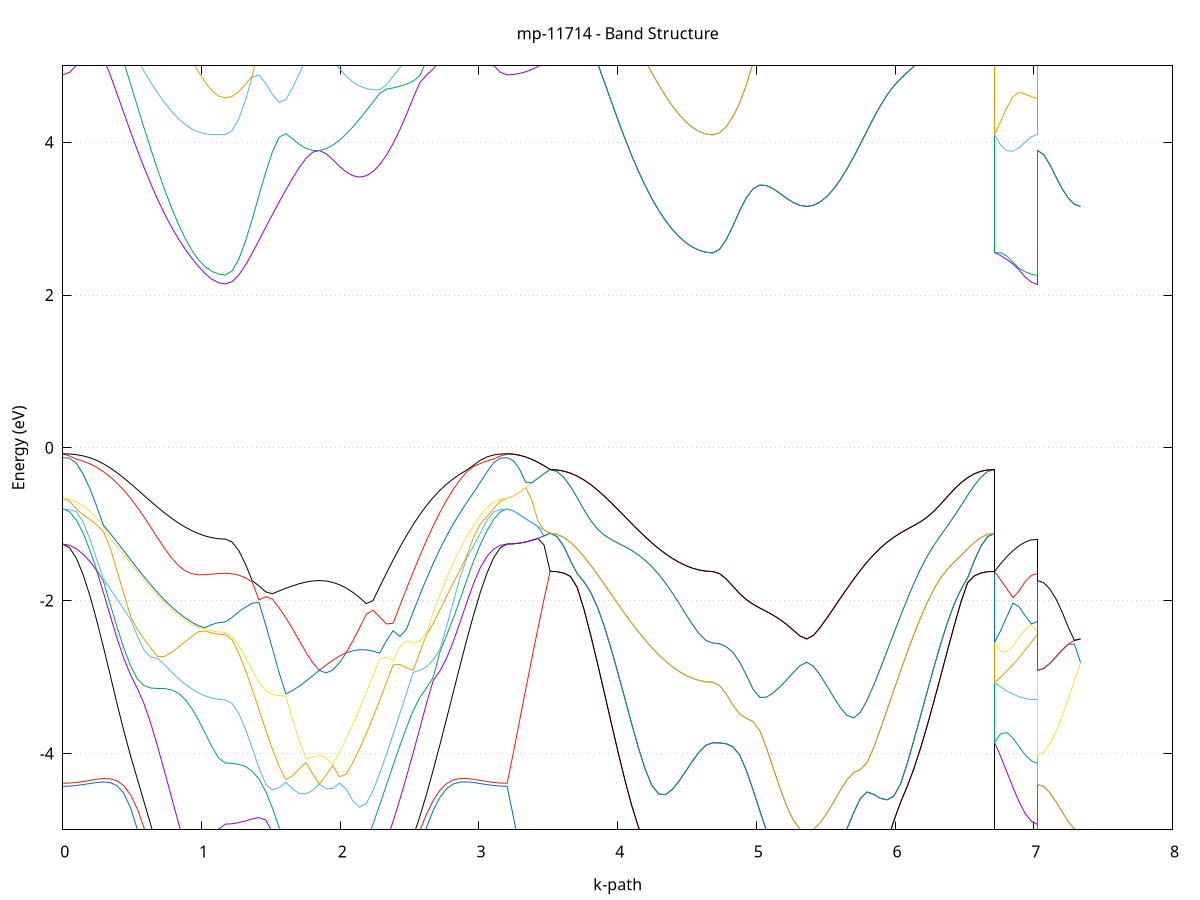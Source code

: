 set title 'mp-11714 - Band Structure'
set xlabel 'k-path'
set ylabel 'Energy (eV)'
set grid y
set yrange [-5:5]
set terminal png size 800,600
set output 'mp-11714_bands_gnuplot.png'
plot '-' using 1:2 with lines notitle, '-' using 1:2 with lines notitle, '-' using 1:2 with lines notitle, '-' using 1:2 with lines notitle, '-' using 1:2 with lines notitle, '-' using 1:2 with lines notitle, '-' using 1:2 with lines notitle, '-' using 1:2 with lines notitle, '-' using 1:2 with lines notitle, '-' using 1:2 with lines notitle, '-' using 1:2 with lines notitle, '-' using 1:2 with lines notitle, '-' using 1:2 with lines notitle, '-' using 1:2 with lines notitle, '-' using 1:2 with lines notitle, '-' using 1:2 with lines notitle, '-' using 1:2 with lines notitle, '-' using 1:2 with lines notitle, '-' using 1:2 with lines notitle, '-' using 1:2 with lines notitle, '-' using 1:2 with lines notitle, '-' using 1:2 with lines notitle, '-' using 1:2 with lines notitle, '-' using 1:2 with lines notitle, '-' using 1:2 with lines notitle, '-' using 1:2 with lines notitle, '-' using 1:2 with lines notitle, '-' using 1:2 with lines notitle, '-' using 1:2 with lines notitle, '-' using 1:2 with lines notitle, '-' using 1:2 with lines notitle, '-' using 1:2 with lines notitle, '-' using 1:2 with lines notitle, '-' using 1:2 with lines notitle, '-' using 1:2 with lines notitle, '-' using 1:2 with lines notitle
0.000000 -15.446136
0.048852 -15.438636
0.097705 -15.416236
0.146558 -15.378936
0.195410 -15.326936
0.244263 -15.260036
0.293115 -15.178536
0.341968 -15.082536
0.390820 -14.972236
0.439673 -14.847836
0.488525 -14.709536
0.537378 -14.557836
0.586230 -14.392936
0.635083 -14.215436
0.683935 -14.026036
0.732788 -13.825436
0.781640 -13.614736
0.830493 -13.395536
0.879345 -13.169636
0.928198 -12.940136
0.977050 -12.711536
1.025903 -12.491036
1.074755 -12.291836
1.123608 -12.139736
1.172460 -12.078836
1.172460 -12.078836
1.220812 -12.072436
1.269163 -12.053436
1.317514 -12.021936
1.365866 -11.977936
1.414217 -11.921836
1.462569 -11.853836
1.510920 -11.774436
1.559272 -11.684136
1.607623 -11.583836
1.655975 -11.474436
1.704326 -11.357536
1.752677 -11.236136
1.801029 -11.117636
1.849380 -11.045736
1.849380 -11.045736
1.897732 -11.137536
1.946083 -11.315436
1.994435 -11.524036
2.042786 -11.750536
2.091137 -11.988236
2.139489 -12.232136
2.187840 -12.477936
2.236192 -12.722636
2.284543 -12.963636
2.332895 -13.198736
2.381246 -13.426336
2.429598 -13.645136
2.477949 -13.854036
2.526300 -14.052136
2.574652 -14.238836
2.623003 -14.413336
2.671355 -14.575236
2.719706 -14.724236
2.768058 -14.859836
2.816409 -14.981836
2.864761 -15.089936
2.913112 -15.184036
2.961463 -15.263836
3.009815 -15.329336
3.058166 -15.380336
3.106518 -15.416836
3.154869 -15.438836
3.203221 -15.446136
3.203221 -15.446136
3.247534 -15.439936
3.291848 -15.421436
3.336161 -15.390536
3.380475 -15.347436
3.424788 -15.292036
3.469102 -15.224536
3.513415 -15.144936
3.513415 -15.144936
3.562268 -15.137536
3.611120 -15.115336
3.659973 -15.078336
3.708825 -15.026636
3.757678 -14.960236
3.806530 -14.879436
3.855383 -14.784136
3.904235 -14.674736
3.953088 -14.551436
4.001940 -14.414436
4.050793 -14.264136
4.099645 -14.101036
4.148498 -13.925736
4.197350 -13.738836
4.246203 -13.541236
4.295055 -13.334336
4.343908 -13.119836
4.392760 -12.900036
4.441613 -12.678436
4.490465 -12.460336
4.539318 -12.254336
4.588170 -12.075036
4.637023 -11.945736
4.685875 -11.897136
4.685875 -11.897136
4.734227 -11.891036
4.782578 -11.872736
4.830930 -11.842336
4.879281 -11.800036
4.927632 -11.746236
4.975984 -11.681236
5.024335 -11.605736
5.072687 -11.520236
5.121038 -11.425836
5.169390 -11.323936
5.217741 -11.216036
5.266092 -11.104736
5.314444 -10.994436
5.362795 -10.914436
5.362795 -10.914436
5.411147 -11.007336
5.459498 -11.160036
5.507850 -11.341736
5.556201 -11.545336
5.604553 -11.764436
5.652904 -11.993436
5.701255 -12.227636
5.749607 -12.463136
5.797958 -12.696736
5.846310 -12.925836
5.894661 -13.148636
5.943013 -13.363436
5.991364 -13.569036
6.039716 -13.764336
6.088067 -13.948636
6.136418 -14.121236
6.184770 -14.281436
6.233121 -14.428936
6.281473 -14.563336
6.329824 -14.684236
6.378176 -14.791436
6.426527 -14.884836
6.474878 -14.964036
6.523230 -15.029036
6.571581 -15.079736
6.619933 -15.115936
6.668284 -15.137736
6.716636 -15.144936
6.716636 -11.897136
6.760949 -11.943336
6.805263 -11.983636
6.849576 -12.017336
6.893890 -12.043936
6.938203 -12.063236
6.982517 -12.074936
7.026830 -12.078836
7.026830 -11.045736
7.071144 -11.042736
7.115457 -11.033636
7.159771 -11.018836
7.204084 -10.998636
7.248398 -10.973936
7.292711 -10.945436
7.337025 -10.914436
e
0.000000 -14.283036
0.048852 -14.275736
0.097705 -14.254136
0.146558 -14.218136
0.195410 -14.167736
0.244263 -14.103236
0.293115 -14.024736
0.341968 -13.932236
0.390820 -13.826336
0.439673 -13.707036
0.488525 -13.574936
0.537378 -13.430436
0.586230 -13.274236
0.635083 -13.107136
0.683935 -12.930336
0.732788 -12.745136
0.781640 -12.553736
0.830493 -12.359036
0.879345 -12.165036
0.928198 -11.978236
0.977050 -11.808536
1.025903 -11.670436
1.074755 -11.581636
1.123608 -11.548736
1.172460 -11.546536
1.172460 -11.546536
1.220812 -11.541036
1.269163 -11.524536
1.317514 -11.497436
1.365866 -11.459836
1.414217 -11.412536
1.462569 -11.356236
1.510920 -11.291936
1.559272 -11.221236
1.607623 -11.146236
1.655975 -11.069536
1.704326 -10.994836
1.752677 -10.927236
1.801029 -10.873136
1.849380 -10.840736
1.849380 -10.840736
1.897732 -10.839036
1.946083 -10.875636
1.994435 -10.952836
2.042786 -11.067136
2.091137 -11.212636
2.139489 -11.382136
2.187840 -11.568736
2.236192 -11.766236
2.284543 -11.969636
2.332895 -12.174536
2.381246 -12.377636
2.429598 -12.576436
2.477949 -12.768836
2.526300 -12.953236
2.574652 -13.128336
2.623003 -13.293136
2.671355 -13.446836
2.719706 -13.588836
2.768058 -13.718436
2.816409 -13.835436
2.864761 -13.939336
2.913112 -14.029936
2.961463 -14.106936
3.009815 -14.170136
3.058166 -14.219436
3.106518 -14.254736
3.154869 -14.275936
3.203221 -14.283036
3.203221 -14.283036
3.247534 -14.424236
3.291848 -14.571936
3.336161 -14.709236
3.380475 -14.835436
3.424788 -14.950236
3.469102 -15.053436
3.513415 -15.144936
3.513415 -15.144936
3.562268 -15.137536
3.611120 -15.115336
3.659973 -15.078336
3.708825 -15.026636
3.757678 -14.960236
3.806530 -14.879436
3.855383 -14.784136
3.904235 -14.674736
3.953088 -14.551436
4.001940 -14.414436
4.050793 -14.264136
4.099645 -14.101036
4.148498 -13.925736
4.197350 -13.738836
4.246203 -13.541236
4.295055 -13.334336
4.343908 -13.119836
4.392760 -12.900036
4.441613 -12.678436
4.490465 -12.460336
4.539318 -12.254336
4.588170 -12.075036
4.637023 -11.945736
4.685875 -11.897136
4.685875 -11.897136
4.734227 -11.891036
4.782578 -11.872736
4.830930 -11.842336
4.879281 -11.800036
4.927632 -11.746236
4.975984 -11.681236
5.024335 -11.605736
5.072687 -11.520236
5.121038 -11.425836
5.169390 -11.323936
5.217741 -11.216036
5.266092 -11.104736
5.314444 -10.994436
5.362795 -10.914436
5.362795 -10.914436
5.411147 -11.007336
5.459498 -11.160036
5.507850 -11.341736
5.556201 -11.545336
5.604553 -11.764436
5.652904 -11.993436
5.701255 -12.227636
5.749607 -12.463136
5.797958 -12.696736
5.846310 -12.925836
5.894661 -13.148636
5.943013 -13.363436
5.991364 -13.569036
6.039716 -13.764336
6.088067 -13.948636
6.136418 -14.121236
6.184770 -14.281436
6.233121 -14.428936
6.281473 -14.563336
6.329824 -14.684236
6.378176 -14.791436
6.426527 -14.884836
6.474878 -14.964036
6.523230 -15.029036
6.571581 -15.079736
6.619933 -15.115936
6.668284 -15.137736
6.716636 -15.144936
6.716636 -11.897136
6.760949 -11.845636
6.805263 -11.789936
6.849576 -11.731136
6.893890 -11.671336
6.938203 -11.613936
6.982517 -11.566736
7.026830 -11.546536
7.026830 -10.840736
7.071144 -10.840636
7.115457 -10.840536
7.159771 -10.840336
7.204084 -10.840136
7.248398 -10.850236
7.292711 -10.882136
7.337025 -10.914436
e
0.000000 -14.246336
0.048852 -14.239036
0.097705 -14.217336
0.146558 -14.181136
0.195410 -14.130536
0.244263 -14.065636
0.293115 -13.986736
0.341968 -13.893736
0.390820 -13.787136
0.439673 -13.667136
0.488525 -13.534036
0.537378 -13.388436
0.586230 -13.230936
0.635083 -13.062236
0.683935 -12.883336
0.732788 -12.695536
0.781640 -12.500836
0.830493 -12.301536
0.879345 -12.101336
0.928198 -11.904936
0.977050 -11.719436
1.025903 -11.554136
1.074755 -11.420836
1.123608 -11.332836
1.172460 -11.301936
1.172460 -11.301936
1.220812 -11.297136
1.269163 -11.282636
1.317514 -11.258936
1.365866 -11.226236
1.414217 -11.185336
1.462569 -11.137136
1.510920 -11.082836
1.559272 -11.024336
1.607623 -10.963536
1.655975 -10.903636
1.704326 -10.848036
1.752677 -10.801636
1.801029 -10.769536
1.849380 -10.840736
1.849380 -10.840736
1.897732 -10.782036
1.946083 -10.814236
1.994435 -10.890736
2.042786 -11.002236
2.091137 -11.146036
2.139489 -11.315836
2.187840 -11.504236
2.236192 -11.704536
2.284543 -11.910936
2.332895 -12.118836
2.381246 -12.324836
2.429598 -12.526236
2.477949 -12.720836
2.526300 -12.907136
2.574652 -13.083936
2.623003 -13.250136
2.671355 -13.405136
2.719706 -13.548036
2.768058 -13.678636
2.816409 -13.796336
2.864761 -13.900836
2.913112 -13.991936
2.961463 -14.069336
3.009815 -14.132836
3.058166 -14.182436
3.106518 -14.217936
3.154869 -14.239236
3.203221 -14.246336
3.203221 -14.246336
3.247534 -14.095136
3.291848 -13.917936
3.336161 -13.731836
3.380475 -13.538236
3.424788 -13.338536
3.469102 -13.134536
3.513415 -12.928736
3.513415 -12.928736
3.562268 -12.921936
3.611120 -12.901336
3.659973 -12.867236
3.708825 -12.819536
3.757678 -12.758536
3.806530 -12.684336
3.855383 -12.597436
3.904235 -12.498136
3.953088 -12.386836
4.001940 -12.264236
4.050793 -12.131236
4.099645 -11.989036
4.148498 -11.838936
4.197350 -11.683036
4.246203 -11.524136
4.295055 -11.366136
4.343908 -11.214536
4.392760 -11.076736
4.441613 -10.962536
4.490465 -10.882736
4.539318 -10.845336
4.588170 -10.848136
4.637023 -10.872236
4.685875 -10.886136
4.685875 -10.886136
4.734227 -10.882636
4.782578 -10.872236
4.830930 -10.855336
4.879281 -10.832836
4.927632 -10.805836
4.975984 -10.776136
5.024335 -10.746036
5.072687 -10.718536
5.121038 -10.697436
5.169390 -10.687536
5.217741 -10.694436
5.266092 -10.723736
5.314444 -10.779436
5.362795 -10.839836
5.362795 -10.839836
5.411147 -10.768136
5.459498 -10.682136
5.507850 -10.615236
5.556201 -10.576436
5.604553 -10.572736
5.652904 -10.607136
5.701255 -10.678636
5.749607 -10.782336
5.797958 -10.911036
5.846310 -11.057236
5.894661 -11.214336
5.943013 -11.376636
5.991364 -11.539836
6.039716 -11.700636
6.088067 -11.856436
6.136418 -12.005436
6.184770 -12.145936
6.233121 -12.276936
6.281473 -12.397336
6.329824 -12.506636
6.378176 -12.604036
6.426527 -12.689336
6.474878 -12.761936
6.523230 -12.821736
6.571581 -12.868436
6.619933 -12.901936
6.668284 -12.922036
6.716636 -12.928736
6.716636 -10.886136
6.760949 -10.956736
6.805263 -11.028036
6.849576 -11.098736
6.893890 -11.167236
6.938203 -11.230336
6.982517 -11.280736
7.026830 -11.301936
7.026830 -10.840736
7.071144 -10.840636
7.115457 -10.840536
7.159771 -10.840336
7.204084 -10.840136
7.248398 -10.839936
7.292711 -10.839836
7.337025 -10.839836
e
0.000000 -11.932336
0.048852 -11.926036
0.097705 -11.907136
0.146558 -11.875536
0.195410 -11.831636
0.244263 -11.775636
0.293115 -11.707836
0.341968 -11.628636
0.390820 -11.538736
0.439673 -11.438836
0.488525 -11.330036
0.537378 -11.213636
0.586230 -11.091436
0.635083 -10.965936
0.683935 -10.840536
0.732788 -10.719736
0.781640 -10.609836
0.830493 -10.518636
0.879345 -10.455336
0.928198 -10.427636
0.977050 -10.438036
1.025903 -10.477536
1.074755 -10.525936
1.123608 -10.560836
1.172460 -10.572536
1.172460 -10.572536
1.220812 -10.570336
1.269163 -10.564036
1.317514 -10.554136
1.365866 -10.541736
1.414217 -10.528436
1.462569 -10.516336
1.510920 -10.508336
1.559272 -10.507836
1.607623 -10.519136
1.655975 -10.547136
1.704326 -10.596236
1.752677 -10.669736
1.801029 -10.764736
1.849380 -10.757736
1.849380 -10.757736
1.897732 -10.771136
1.946083 -10.666236
1.994435 -10.548836
2.042786 -10.442836
2.091137 -10.356636
2.139489 -10.297536
2.187840 -10.271136
2.236192 -10.279636
2.284543 -10.322136
2.332895 -10.394136
2.381246 -10.489236
2.429598 -10.600736
2.477949 -10.722636
2.526300 -10.849736
2.574652 -10.977936
2.623003 -11.104036
2.671355 -11.225636
2.719706 -11.340836
2.768058 -11.448136
2.816409 -11.546336
2.864761 -11.634636
2.913112 -11.712336
2.961463 -11.778836
3.009815 -11.833736
3.058166 -11.876736
3.106518 -11.907636
3.154869 -11.926136
3.203221 -11.932336
3.203221 -11.932336
3.247534 -11.962236
3.291848 -12.047636
3.336161 -12.178136
3.380475 -12.341536
3.424788 -12.526636
3.469102 -12.724536
3.513415 -12.928736
3.513415 -12.928736
3.562268 -12.921936
3.611120 -12.901336
3.659973 -12.867236
3.708825 -12.819536
3.757678 -12.758536
3.806530 -12.684336
3.855383 -12.597436
3.904235 -12.498136
3.953088 -12.386836
4.001940 -12.264236
4.050793 -12.131236
4.099645 -11.989036
4.148498 -11.838936
4.197350 -11.683036
4.246203 -11.524136
4.295055 -11.366136
4.343908 -11.214536
4.392760 -11.076736
4.441613 -10.962536
4.490465 -10.882736
4.539318 -10.845336
4.588170 -10.848136
4.637023 -10.872236
4.685875 -10.886136
4.685875 -10.886136
4.734227 -10.882636
4.782578 -10.872236
4.830930 -10.855336
4.879281 -10.832836
4.927632 -10.805836
4.975984 -10.776136
5.024335 -10.746036
5.072687 -10.718536
5.121038 -10.697436
5.169390 -10.687536
5.217741 -10.694436
5.266092 -10.723736
5.314444 -10.779436
5.362795 -10.839836
5.362795 -10.839836
5.411147 -10.768136
5.459498 -10.682136
5.507850 -10.615236
5.556201 -10.576436
5.604553 -10.572736
5.652904 -10.607136
5.701255 -10.678636
5.749607 -10.782336
5.797958 -10.911036
5.846310 -11.057236
5.894661 -11.214336
5.943013 -11.376636
5.991364 -11.539836
6.039716 -11.700636
6.088067 -11.856436
6.136418 -12.005436
6.184770 -12.145936
6.233121 -12.276836
6.281473 -12.397336
6.329824 -12.506636
6.378176 -12.604036
6.426527 -12.689336
6.474878 -12.761936
6.523230 -12.821736
6.571581 -12.868436
6.619933 -12.901936
6.668284 -12.922036
6.716636 -12.928736
6.716636 -10.886136
6.760949 -10.817636
6.805263 -10.752936
6.849576 -10.694236
6.893890 -10.644036
6.938203 -10.605436
6.982517 -10.580936
7.026830 -10.572536
7.026830 -10.757736
7.071144 -10.762036
7.115457 -10.774736
7.159771 -10.794736
7.204084 -10.820436
7.248398 -10.839936
7.292711 -10.839836
7.337025 -10.839836
e
0.000000 -8.607136
0.048852 -8.600336
0.097705 -8.579836
0.146558 -8.545836
0.195410 -8.498436
0.244263 -8.437936
0.293115 -8.364736
0.341968 -8.279336
0.390820 -8.182436
0.439673 -8.075136
0.488525 -7.958936
0.537378 -7.836236
0.586230 -7.710936
0.635083 -7.589436
0.683935 -7.483136
0.732788 -7.412136
0.781640 -7.407036
0.830493 -7.492536
0.879345 -7.653936
0.928198 -7.850036
0.977050 -8.051336
1.025903 -8.240436
1.074755 -8.399236
1.123608 -8.506936
1.172460 -8.545236
1.172460 -8.545236
1.220812 -8.538736
1.269163 -8.519236
1.317514 -8.486836
1.365866 -8.441836
1.414217 -8.384836
1.462569 -8.316436
1.510920 -8.237636
1.559272 -8.150136
1.607623 -8.056036
1.655975 -7.959036
1.704326 -7.864736
1.752677 -7.782136
1.801029 -7.723936
1.849380 -7.703436
1.849380 -7.703436
1.897732 -7.718136
1.946083 -7.738836
1.994435 -7.733636
2.042786 -7.686336
2.091137 -7.593436
2.139489 -7.457936
2.187840 -7.285436
2.236192 -7.169136
2.284543 -7.163436
2.332895 -7.165136
2.381246 -7.192236
2.429598 -7.254236
2.477949 -7.347636
2.526300 -7.462536
2.574652 -7.588636
2.623003 -7.718436
2.671355 -7.846536
2.719706 -7.969436
2.768058 -8.084536
2.816409 -8.190436
2.864761 -8.285736
2.913112 -8.369536
2.961463 -8.441336
3.009815 -8.500636
3.058166 -8.547136
3.106518 -8.580436
3.154869 -8.600536
3.203221 -8.607136
3.203221 -8.607136
3.247534 -8.567336
3.291848 -8.451836
3.336161 -8.271236
3.380475 -8.037936
3.424788 -7.763336
3.469102 -7.456636
3.513415 -7.124636
3.513415 -7.124636
3.562268 -7.118936
3.611120 -7.101936
3.659973 -7.073936
3.708825 -7.035236
3.757678 -6.986636
3.806530 -6.929036
3.855383 -6.864036
3.904235 -6.793736
3.953088 -6.721736
4.001940 -6.653536
4.050793 -6.598336
4.099645 -6.570636
4.148498 -6.592036
4.197350 -6.684436
4.246203 -6.852636
4.295055 -7.076136
4.343908 -7.323236
4.392760 -7.565536
4.441613 -7.780136
4.490465 -7.947636
4.539318 -8.054436
4.588170 -8.098136
4.637023 -8.096336
4.685875 -8.087236
4.685875 -8.087236
4.734227 -8.080936
4.782578 -8.062236
4.830930 -8.031136
4.879281 -7.988236
4.927632 -7.933936
4.975984 -7.869236
5.024335 -7.795336
5.072687 -7.714336
5.121038 -7.629336
5.169390 -7.545736
5.217741 -7.472036
5.266092 -7.419636
5.314444 -7.395536
5.362795 -7.390736
5.362795 -7.390736
5.411147 -7.393236
5.459498 -7.405036
5.507850 -7.433236
5.556201 -7.464436
5.604553 -7.475536
5.652904 -7.451336
5.701255 -7.386636
5.749607 -7.284036
5.797958 -7.151836
5.846310 -7.001636
5.894661 -6.847836
5.943013 -6.707436
5.991364 -6.598436
6.039716 -6.534036
6.088067 -6.516936
6.136418 -6.539336
6.184770 -6.588736
6.233121 -6.653636
6.281473 -6.725536
6.329824 -6.798536
6.378176 -6.868436
6.426527 -6.932636
6.474878 -6.989236
6.523230 -7.037036
6.571581 -7.074936
6.619933 -7.102336
6.668284 -7.119036
6.716636 -7.124636
6.716636 -8.087236
6.760949 -8.180236
6.805263 -8.278436
6.849576 -8.368436
6.893890 -8.443336
6.938203 -8.499236
6.982517 -8.533636
7.026830 -8.545236
7.026830 -7.703436
7.071144 -7.689536
7.115457 -7.648136
7.159771 -7.580736
7.204084 -7.489336
7.248398 -7.376636
7.292711 -7.387036
7.337025 -7.390736
e
0.000000 -4.430436
0.048852 -4.427836
0.097705 -4.420236
0.146558 -4.408636
0.195410 -4.394736
0.244263 -4.381636
0.293115 -4.374436
0.341968 -4.382536
0.390820 -4.422636
0.439673 -4.523036
0.488525 -4.713536
0.537378 -4.994236
0.586230 -5.329936
0.635083 -5.685436
0.683935 -6.038136
0.732788 -6.372636
0.781640 -6.677536
0.830493 -6.951036
0.879345 -7.207836
0.928198 -7.461036
0.977050 -7.705236
1.025903 -7.924536
1.074755 -8.100636
1.123608 -8.215836
1.172460 -8.256036
1.172460 -8.256036
1.220812 -8.249536
1.269163 -8.230136
1.317514 -8.198036
1.365866 -8.153536
1.414217 -8.097036
1.462569 -8.029336
1.510920 -7.951336
1.559272 -7.864536
1.607623 -7.770636
1.655975 -7.672436
1.704326 -7.573236
1.752677 -7.476836
1.801029 -7.386536
1.849380 -7.304136
1.849380 -7.304136
1.897732 -7.359236
1.946083 -7.372736
1.994435 -7.350036
2.042786 -7.290936
2.091137 -7.194636
2.139489 -7.149236
2.187840 -7.166436
2.236192 -7.081936
2.284543 -6.853136
2.332895 -6.603736
2.381246 -6.338336
2.429598 -6.061536
2.477949 -5.778236
2.526300 -5.494636
2.574652 -5.219336
2.623003 -4.963936
2.671355 -4.743536
2.719706 -4.573436
2.768058 -4.461036
2.816409 -4.399936
2.864761 -4.375436
2.913112 -4.372836
2.961463 -4.381736
3.009815 -4.395136
3.058166 -4.409036
3.106518 -4.420436
3.154869 -4.427936
3.203221 -4.430436
3.203221 -4.430436
3.247534 -4.822636
3.291848 -5.229436
3.336161 -5.630036
3.380475 -6.022236
3.424788 -6.403936
3.469102 -6.772336
3.513415 -7.124636
3.513415 -7.124636
3.562268 -7.118936
3.611120 -7.101936
3.659973 -7.073836
3.708825 -7.035236
3.757678 -6.986636
3.806530 -6.929036
3.855383 -6.864036
3.904235 -6.793736
3.953088 -6.721736
4.001940 -6.653536
4.050793 -6.598336
4.099645 -6.570636
4.148498 -6.592036
4.197350 -6.684436
4.246203 -6.852636
4.295055 -7.076136
4.343908 -7.323236
4.392760 -7.565536
4.441613 -7.780136
4.490465 -7.947636
4.539318 -8.054436
4.588170 -8.098136
4.637023 -8.096336
4.685875 -8.087236
4.685875 -8.087236
4.734227 -8.080936
4.782578 -8.062236
4.830930 -8.031136
4.879281 -7.988236
4.927632 -7.933936
4.975984 -7.869236
5.024335 -7.795336
5.072687 -7.714236
5.121038 -7.629336
5.169390 -7.545736
5.217741 -7.471936
5.266092 -7.419636
5.314444 -7.395536
5.362795 -7.390736
5.362795 -7.390736
5.411147 -7.393236
5.459498 -7.405036
5.507850 -7.433236
5.556201 -7.464436
5.604553 -7.475536
5.652904 -7.451336
5.701255 -7.386636
5.749607 -7.284036
5.797958 -7.151836
5.846310 -7.001636
5.894661 -6.847836
5.943013 -6.707436
5.991364 -6.598436
6.039716 -6.534036
6.088067 -6.516936
6.136418 -6.539336
6.184770 -6.588736
6.233121 -6.653636
6.281473 -6.725536
6.329824 -6.798536
6.378176 -6.868436
6.426527 -6.932636
6.474878 -6.989236
6.523230 -7.037036
6.571581 -7.074936
6.619933 -7.102336
6.668284 -7.119036
6.716636 -7.124636
6.716636 -8.087236
6.760949 -8.025836
6.805263 -8.025936
6.849576 -8.077536
6.893890 -8.144636
6.938203 -8.203436
6.982517 -8.242436
7.026830 -8.256036
7.026830 -7.304136
7.071144 -7.309036
7.115457 -7.322436
7.159771 -7.340736
7.204084 -7.359936
7.248398 -7.376236
7.292711 -7.387036
7.337025 -7.390736
e
0.000000 -4.391136
0.048852 -4.388436
0.097705 -4.380436
0.146558 -4.368236
0.195410 -4.353536
0.244263 -4.339136
0.293115 -4.329836
0.341968 -4.333036
0.390820 -4.359536
0.439673 -4.423636
0.488525 -4.542536
0.537378 -4.728136
0.586230 -4.977236
0.635083 -5.272436
0.683935 -5.593936
0.732788 -5.924636
0.781640 -6.250536
0.830493 -6.557236
0.879345 -6.826736
0.928198 -7.037336
0.977050 -7.170236
1.025903 -7.218336
1.074755 -7.190536
1.123608 -7.114336
1.172460 -7.061636
1.172460 -7.061636
1.220812 -7.055736
1.269163 -7.038136
1.317514 -7.009036
1.365866 -6.968736
1.414217 -6.917836
1.462569 -6.856936
1.510920 -6.787136
1.559272 -6.709836
1.607623 -6.724636
1.655975 -6.817636
1.704326 -6.938436
1.752677 -7.074136
1.801029 -7.203936
1.849380 -7.304136
1.849380 -7.304136
1.897732 -7.229736
1.946083 -7.166136
1.994435 -7.122236
2.042786 -7.108936
2.091137 -7.124036
2.139489 -7.063136
2.187840 -6.899736
2.236192 -6.709036
2.284543 -6.495436
2.332895 -6.263536
2.381246 -6.017636
2.429598 -5.762736
2.477949 -5.504436
2.526300 -5.249836
2.574652 -5.008436
2.623003 -4.791836
2.671355 -4.612536
2.719706 -4.479536
2.768058 -4.393236
2.816409 -4.346536
2.864761 -4.328436
2.913112 -4.328936
2.961463 -4.339436
3.009815 -4.354036
3.058166 -4.368636
3.106518 -4.380636
3.154869 -4.388436
3.203221 -4.391136
3.203221 -4.391136
3.247534 -3.996736
3.291848 -3.583236
3.336161 -3.172136
3.380475 -2.766136
3.424788 -2.368736
3.469102 -1.983736
3.513415 -1.616036
3.513415 -1.616036
3.562268 -1.621136
3.611120 -1.638936
3.659973 -1.683236
3.708825 -1.829636
3.757678 -2.117036
3.806530 -2.458436
3.855383 -2.826236
3.904235 -3.208036
3.953088 -3.594036
4.001940 -3.974436
4.050793 -4.338136
4.099645 -4.670936
4.148498 -4.956136
4.197350 -5.185136
4.246203 -5.379236
4.295055 -5.587236
4.343908 -5.835736
4.392760 -6.113436
4.441613 -6.400336
4.490465 -6.680836
4.539318 -6.941536
4.588170 -7.166336
4.637023 -7.329636
4.685875 -7.392336
4.685875 -7.392336
4.734227 -7.387736
4.782578 -7.373936
4.830930 -7.351536
4.879281 -7.321536
4.927632 -7.285336
4.975984 -7.245236
5.024335 -7.204136
5.072687 -7.166336
5.121038 -7.136636
5.169390 -7.119136
5.217741 -7.113036
5.266092 -7.110536
5.314444 -7.104236
5.362795 -7.099936
5.362795 -7.099936
5.411147 -7.103036
5.459498 -7.095636
5.507850 -7.047936
5.556201 -6.951136
5.604553 -6.812636
5.652904 -6.640436
5.701255 -6.440436
5.749607 -6.216836
5.797958 -5.973336
5.846310 -5.712936
5.894661 -5.439236
5.943013 -5.157536
5.991364 -4.880836
6.039716 -4.640636
6.088067 -4.430236
6.136418 -4.195736
6.184770 -3.925736
6.233121 -3.627336
6.281473 -3.309736
6.329824 -2.981536
6.378176 -2.650936
6.426527 -2.326436
6.474878 -2.018736
6.523230 -1.765136
6.571581 -1.675536
6.619933 -1.638136
6.668284 -1.620936
6.716636 -1.616036
6.716636 -7.392336
6.760949 -7.459536
6.805263 -7.447236
6.849576 -7.367536
6.893890 -7.261236
6.938203 -7.160336
6.982517 -7.088036
7.026830 -7.061636
7.026830 -7.304136
7.071144 -7.309036
7.115457 -7.322436
7.159771 -7.340736
7.204084 -7.359936
7.248398 -7.376236
7.292711 -7.245636
7.337025 -7.099936
e
0.000000 -1.259736
0.048852 -1.307436
0.097705 -1.445136
0.146558 -1.660136
0.195410 -1.936236
0.244263 -2.257336
0.293115 -2.608936
0.341968 -2.977136
0.390820 -3.347436
0.439673 -3.703236
0.488525 -4.030636
0.537378 -4.335636
0.586230 -4.637936
0.635083 -4.942036
0.683935 -5.235136
0.732788 -5.493936
0.781640 -5.684936
0.830493 -5.774936
0.879345 -5.758336
0.928198 -5.673536
0.977050 -5.831136
1.025903 -6.104936
1.074755 -6.356236
1.123608 -6.561636
1.172460 -6.656636
1.172460 -6.656636
1.220812 -6.654336
1.269163 -6.647836
1.317514 -6.638336
1.365866 -6.627836
1.414217 -6.619636
1.462569 -6.618336
1.510920 -6.630336
1.559272 -6.663336
1.607623 -6.627036
1.655975 -6.541336
1.704326 -6.455736
1.752677 -6.372936
1.801029 -6.293236
1.849380 -6.233936
1.849380 -6.233936
1.897732 -6.271536
1.946083 -6.318136
1.994435 -6.343836
2.042786 -6.320936
2.091137 -6.236836
2.139489 -6.099936
2.187840 -5.926736
2.236192 -5.740536
2.284543 -5.623736
2.332895 -5.613436
2.381246 -5.577536
2.429598 -5.475436
2.477949 -5.307536
2.526300 -5.085636
2.574652 -4.822536
2.623003 -4.528636
2.671355 -4.212236
2.719706 -3.879836
2.768058 -3.537336
2.816409 -3.190336
2.864761 -2.844836
2.913112 -2.507736
2.961463 -2.187336
3.009815 -1.893736
3.058166 -1.639136
3.106518 -1.437836
3.154869 -1.306136
3.203221 -1.259736
3.203221 -1.259736
3.247534 -1.256736
3.291848 -1.247736
3.336161 -1.232836
3.380475 -1.212136
3.424788 -1.185736
3.469102 -1.271136
3.513415 -1.616036
3.513415 -1.616036
3.562268 -1.621136
3.611120 -1.638936
3.659973 -1.683236
3.708825 -1.829636
3.757678 -2.117036
3.806530 -2.458436
3.855383 -2.826236
3.904235 -3.208036
3.953088 -3.594036
4.001940 -3.974436
4.050793 -4.338136
4.099645 -4.670936
4.148498 -4.956136
4.197350 -5.185136
4.246203 -5.379236
4.295055 -5.587236
4.343908 -5.835736
4.392760 -6.113436
4.441613 -6.400336
4.490465 -6.680836
4.539318 -6.941536
4.588170 -7.166336
4.637023 -7.329636
4.685875 -7.392336
4.685875 -7.392336
4.734227 -7.387736
4.782578 -7.373936
4.830930 -7.351536
4.879281 -7.321536
4.927632 -7.285336
4.975984 -7.245236
5.024335 -7.204136
5.072687 -7.166336
5.121038 -7.136636
5.169390 -7.119136
5.217741 -7.113036
5.266092 -7.110536
5.314444 -7.104236
5.362795 -7.099936
5.362795 -7.099936
5.411147 -7.103036
5.459498 -7.095636
5.507850 -7.047936
5.556201 -6.951136
5.604553 -6.812536
5.652904 -6.640436
5.701255 -6.440436
5.749607 -6.216836
5.797958 -5.973336
5.846310 -5.712936
5.894661 -5.439236
5.943013 -5.157536
5.991364 -4.880836
6.039716 -4.640636
6.088067 -4.430236
6.136418 -4.195736
6.184770 -3.925736
6.233121 -3.627336
6.281473 -3.309736
6.329824 -2.981536
6.378176 -2.650936
6.426527 -2.326436
6.474878 -2.018736
6.523230 -1.765136
6.571581 -1.675536
6.619933 -1.638136
6.668284 -1.620936
6.716636 -1.616036
6.716636 -7.392336
6.760949 -7.275636
6.805263 -7.137836
6.849576 -6.996236
6.893890 -6.864336
6.938203 -6.755236
6.982517 -6.682336
7.026830 -6.656636
7.026830 -6.233936
7.071144 -6.264436
7.115457 -6.349436
7.159771 -6.474236
7.204084 -6.622836
7.248398 -6.782436
7.292711 -6.943836
7.337025 -7.099936
e
0.000000 -1.259736
0.048852 -1.275536
0.097705 -1.321436
0.146558 -1.393636
0.195410 -1.487136
0.244263 -1.606736
0.293115 -1.897636
0.341968 -2.198836
0.390820 -2.492336
0.439673 -2.756636
0.488525 -2.972036
0.537378 -3.149836
0.586230 -3.353736
0.635083 -3.613036
0.683935 -3.912936
0.732788 -4.232736
0.781640 -4.559436
0.830493 -4.885136
0.879345 -5.204136
0.928198 -5.499736
0.977050 -5.489436
1.025903 -5.319036
1.074755 -5.141236
1.123608 -4.990836
1.172460 -4.926036
1.172460 -4.926036
1.220812 -4.921136
1.269163 -4.906636
1.317514 -4.884236
1.365866 -4.857836
1.414217 -4.839736
1.462569 -4.872436
1.510920 -5.029136
1.559272 -5.268436
1.607623 -5.514936
1.655975 -5.737236
1.704326 -5.919936
1.752677 -6.055536
1.801029 -6.145536
1.849380 -6.179836
1.849380 -6.179836
1.897732 -6.180736
1.946083 -6.110636
1.994435 -5.984736
2.042786 -5.818236
2.091137 -5.622436
2.139489 -5.405236
2.187840 -5.344736
2.236192 -5.394236
2.284543 -5.356436
2.332895 -5.151836
2.381246 -4.890036
2.429598 -4.604736
2.477949 -4.303636
2.526300 -3.990236
2.574652 -3.667036
2.623003 -3.336636
2.671355 -3.042436
2.719706 -2.919036
2.768058 -2.747136
2.816409 -2.528636
2.864761 -2.279636
2.913112 -2.021136
2.961463 -1.775736
3.009815 -1.568436
3.058166 -1.418936
3.106518 -1.325636
3.154869 -1.275536
3.203221 -1.259736
3.203221 -1.259736
3.247534 -1.256736
3.291848 -1.247736
3.336161 -1.232836
3.380475 -1.212036
3.424788 -1.185636
3.469102 -1.153936
3.513415 -1.116936
3.513415 -1.116936
3.562268 -1.161336
3.611120 -1.288736
3.659973 -1.478036
3.708825 -1.646936
3.757678 -1.755436
3.806530 -1.894136
3.855383 -2.089936
3.904235 -2.340336
3.953088 -2.630936
4.001940 -2.946336
4.050793 -3.274036
4.099645 -3.602536
4.148498 -3.918236
4.197350 -4.200636
4.246203 -4.416636
4.295055 -4.530836
4.343908 -4.540236
4.392760 -4.474736
4.441613 -4.365836
4.490465 -4.235836
4.539318 -4.101736
4.588170 -3.980736
4.637023 -3.893336
4.685875 -3.860736
4.685875 -3.860736
4.734227 -3.862836
4.782578 -3.874036
4.830930 -3.913436
4.879281 -4.022136
4.927632 -4.221836
4.975984 -4.477336
5.024335 -4.748836
5.072687 -5.011036
5.121038 -5.245836
5.169390 -5.439136
5.217741 -5.583336
5.266092 -5.679836
5.314444 -5.736936
5.362795 -5.757436
5.362795 -5.757436
5.411147 -5.733336
5.459498 -5.658136
5.507850 -5.535936
5.556201 -5.377036
5.604553 -5.191536
5.652904 -4.988336
5.701255 -4.778636
5.749607 -4.590036
5.797958 -4.505236
5.846310 -4.537036
5.894661 -4.588436
5.943013 -4.607936
5.991364 -4.559136
6.039716 -4.397536
6.088067 -4.130036
6.136418 -3.821836
6.184770 -3.501836
6.233121 -3.180236
6.281473 -2.864436
6.329824 -2.562336
6.378176 -2.284136
6.426527 -2.043336
6.474878 -1.854936
6.523230 -1.701736
6.571581 -1.476336
6.619933 -1.284936
6.668284 -1.160336
6.716636 -1.116936
6.716636 -3.860736
6.760949 -4.038036
6.805263 -4.240736
6.849576 -4.444736
6.893890 -4.632336
6.938203 -4.786536
6.982517 -4.889536
7.026830 -4.926036
7.026830 -6.179836
7.071144 -6.163636
7.115457 -6.117036
7.159771 -6.045536
7.204084 -5.957536
7.248398 -5.865336
7.292711 -5.788836
7.337025 -5.757436
e
0.000000 -0.801136
0.048852 -0.837636
0.097705 -0.945136
0.146558 -1.116736
0.195410 -1.341736
0.244263 -1.596836
0.293115 -1.746736
0.341968 -2.047936
0.390820 -2.345036
0.439673 -2.619836
0.488525 -2.853636
0.537378 -3.025336
0.586230 -3.114036
0.635083 -3.144736
0.683935 -3.150036
0.732788 -3.151636
0.781640 -3.166636
0.830493 -3.209036
0.879345 -3.288536
0.928198 -3.407136
0.977050 -3.559536
1.025903 -3.733636
1.074755 -3.911436
1.123608 -4.061836
1.172460 -4.126736
1.172460 -4.126736
1.220812 -4.130636
1.269163 -4.144136
1.317514 -4.173936
1.365866 -4.232236
1.414217 -4.335836
1.462569 -4.497336
1.510920 -4.714036
1.559272 -4.967836
1.607623 -5.237036
1.655975 -5.502136
1.704326 -5.745936
1.752677 -5.951436
1.801029 -6.101236
1.849380 -6.179836
1.849380 -6.179836
1.897732 -6.089436
1.946083 -5.960436
1.994435 -5.807636
2.042786 -5.640536
2.091137 -5.477136
2.139489 -5.359236
2.187840 -5.172136
2.236192 -4.927236
2.284543 -4.674136
2.332895 -4.416236
2.381246 -4.157536
2.429598 -3.902836
2.477949 -3.659736
2.526300 -3.440336
2.574652 -3.263636
2.623003 -3.141136
2.671355 -3.001636
2.719706 -2.665136
2.768058 -2.448736
2.816409 -2.226136
2.864761 -1.979736
2.913112 -1.725936
2.961463 -1.482436
3.009815 -1.267136
3.058166 -1.085136
3.106518 -0.936536
3.154869 -0.836536
3.203221 -0.801136
3.203221 -0.801136
3.247534 -0.825336
3.291848 -0.873836
3.336161 -0.926936
3.380475 -0.979436
3.424788 -1.029136
3.469102 -1.153836
3.513415 -1.116936
3.513415 -1.116936
3.562268 -1.161336
3.611120 -1.288736
3.659973 -1.478036
3.708825 -1.646936
3.757678 -1.755436
3.806530 -1.894136
3.855383 -2.089936
3.904235 -2.340336
3.953088 -2.630936
4.001940 -2.946336
4.050793 -3.274036
4.099645 -3.602536
4.148498 -3.918236
4.197350 -4.200636
4.246203 -4.416636
4.295055 -4.530836
4.343908 -4.540236
4.392760 -4.474736
4.441613 -4.365836
4.490465 -4.235836
4.539318 -4.101736
4.588170 -3.980736
4.637023 -3.893336
4.685875 -3.860736
4.685875 -3.860736
4.734227 -3.862836
4.782578 -3.874036
4.830930 -3.913436
4.879281 -4.022136
4.927632 -4.221836
4.975984 -4.477336
5.024335 -4.748836
5.072687 -5.011036
5.121038 -5.245836
5.169390 -5.439136
5.217741 -5.583336
5.266092 -5.679836
5.314444 -5.736936
5.362795 -5.757436
5.362795 -5.757436
5.411147 -5.733336
5.459498 -5.658136
5.507850 -5.535936
5.556201 -5.377036
5.604553 -5.191536
5.652904 -4.988336
5.701255 -4.778636
5.749607 -4.590036
5.797958 -4.505236
5.846310 -4.537036
5.894661 -4.588436
5.943013 -4.607936
5.991364 -4.559136
6.039716 -4.397536
6.088067 -4.130036
6.136418 -3.821836
6.184770 -3.501836
6.233121 -3.180236
6.281473 -2.864436
6.329824 -2.562336
6.378176 -2.284136
6.426527 -2.043336
6.474878 -1.854936
6.523230 -1.701736
6.571581 -1.476336
6.619933 -1.284936
6.668284 -1.160336
6.716636 -1.116936
6.716636 -3.860736
6.760949 -3.744736
6.805263 -3.726736
6.849576 -3.798736
6.893890 -3.911636
6.938203 -4.021336
6.982517 -4.098836
7.026830 -4.126736
7.026830 -6.179836
7.071144 -6.163636
7.115457 -6.117036
7.159771 -6.045536
7.204084 -5.957536
7.248398 -5.865336
7.292711 -5.788836
7.337025 -5.757436
e
0.000000 -0.801136
0.048852 -0.809636
0.097705 -0.835036
0.146558 -0.972836
0.195410 -1.195336
0.244263 -1.457736
0.293115 -1.718236
0.341968 -1.847136
0.390820 -1.980136
0.439673 -2.114436
0.488525 -2.247636
0.537378 -2.461936
0.586230 -2.648436
0.635083 -2.740636
0.683935 -2.758436
0.732788 -2.836836
0.781640 -2.931136
0.830493 -3.015636
0.879345 -3.089836
0.928198 -3.153336
0.977050 -3.205736
1.025903 -3.246736
1.074755 -3.276136
1.123608 -3.293836
1.172460 -3.299836
1.172460 -3.299836
1.220812 -3.346836
1.269163 -3.481036
1.317514 -3.684036
1.365866 -3.930936
1.414217 -4.189736
1.462569 -4.400736
1.510920 -4.476936
1.559272 -4.448136
1.607623 -4.379736
1.655975 -4.463736
1.704326 -4.524536
1.752677 -4.529036
1.801029 -4.485136
1.849380 -4.401936
1.849380 -4.401936
1.897732 -4.465636
1.946083 -4.458136
1.994435 -4.389036
2.042786 -4.470436
2.091137 -4.621236
2.139489 -4.705936
2.187840 -4.655736
2.236192 -4.487136
2.284543 -4.262936
2.332895 -4.013836
2.381246 -3.751836
2.429598 -3.482936
2.477949 -3.211336
2.526300 -2.940236
2.574652 -2.912036
2.623003 -2.866036
2.671355 -2.772536
2.719706 -2.633436
2.768058 -2.331136
2.816409 -2.004936
2.864761 -1.693736
2.913112 -1.438636
2.961463 -1.283836
3.009815 -1.117836
3.058166 -0.945036
3.106518 -0.839236
3.154869 -0.809836
3.203221 -0.801136
3.203221 -0.801136
3.247534 -0.825336
3.291848 -0.873736
3.336161 -0.926936
3.380475 -0.979336
3.424788 -1.029136
3.469102 -1.075236
3.513415 -1.116936
3.513415 -1.116936
3.562268 -1.130936
3.611120 -1.172036
3.659973 -1.237336
3.708825 -1.322936
3.757678 -1.424636
3.806530 -1.538236
3.855383 -1.659936
3.904235 -1.786536
3.953088 -1.915036
4.001940 -2.043136
4.050793 -2.168736
4.099645 -2.290036
4.148498 -2.405736
4.197350 -2.514436
4.246203 -2.615336
4.295055 -2.707436
4.343908 -2.790236
4.392760 -2.862936
4.441613 -2.925136
4.490465 -2.976536
4.539318 -3.016836
4.588170 -3.045736
4.637023 -3.063236
4.685875 -3.069036
4.685875 -3.069036
4.734227 -3.110236
4.782578 -3.221436
4.830930 -3.365936
4.879281 -3.484136
4.927632 -3.541936
4.975984 -3.582336
5.024335 -3.699936
5.072687 -3.924636
5.121038 -4.188636
5.169390 -4.450436
5.217741 -4.685936
5.266092 -4.873336
5.314444 -4.991536
5.362795 -5.030136
5.362795 -5.030136
5.411147 -4.996736
5.459498 -4.909236
5.507850 -4.785236
5.556201 -4.639336
5.604553 -4.485836
5.652904 -4.345836
5.701255 -4.252336
5.749607 -4.212436
5.797958 -4.120636
5.846310 -3.920836
5.894661 -3.680336
5.943013 -3.427836
5.991364 -3.172736
6.039716 -2.920236
6.088067 -2.674536
6.136418 -2.439636
6.184770 -2.220036
6.233121 -2.020336
6.281473 -1.845936
6.329824 -1.701236
6.378176 -1.586636
6.426527 -1.494336
6.474878 -1.409536
6.523230 -1.322036
6.571581 -1.238336
6.619933 -1.171936
6.668284 -1.130736
6.716636 -1.116936
6.716636 -3.069036
6.760949 -3.129436
6.805263 -3.181036
6.849576 -3.223536
6.893890 -3.256836
6.938203 -3.280636
6.982517 -3.295036
7.026830 -3.299836
7.026830 -4.401936
7.071144 -4.432136
7.115457 -4.514736
7.159771 -4.632036
7.204084 -4.764236
7.248398 -4.891936
7.292711 -4.991036
7.337025 -5.030136
e
0.000000 -0.659736
0.048852 -0.696236
0.097705 -0.802936
0.146558 -0.877336
0.195410 -0.936036
0.244263 -1.009536
0.293115 -1.095636
0.341968 -1.308936
0.390820 -1.606736
0.439673 -1.909436
0.488525 -2.202936
0.537378 -2.377636
0.586230 -2.502836
0.635083 -2.621836
0.683935 -2.733536
0.732788 -2.731036
0.781640 -2.678436
0.830493 -2.612836
0.879345 -2.542236
0.928198 -2.472536
0.977050 -2.408636
1.025903 -2.397136
1.074755 -2.424336
1.123608 -2.440736
1.172460 -2.446136
1.172460 -2.446136
1.220812 -2.514636
1.269163 -2.692236
1.317514 -2.912236
1.365866 -3.161536
1.414217 -3.426936
1.462569 -3.693336
1.510920 -3.945336
1.559272 -4.166836
1.607623 -4.343236
1.655975 -4.295336
1.704326 -4.205236
1.752677 -4.119836
1.801029 -4.267236
1.849380 -4.401936
1.849380 -4.401936
1.897732 -4.287236
1.946083 -4.158136
1.994435 -4.305336
2.042786 -4.271536
2.091137 -4.118536
2.139489 -3.939336
2.187840 -3.740736
2.236192 -3.528036
2.284543 -3.305136
2.332895 -3.075336
2.381246 -2.841636
2.429598 -2.836936
2.477949 -2.882136
2.526300 -2.912236
2.574652 -2.672836
2.623003 -2.440536
2.671355 -2.294336
2.719706 -2.119136
2.768058 -1.937536
2.816409 -1.761336
2.864761 -1.595336
2.913112 -1.409036
2.961463 -1.168836
3.009815 -0.998136
3.058166 -0.897236
3.106518 -0.795436
3.154869 -0.695136
3.203221 -0.659736
3.203221 -0.659736
3.247534 -0.634136
3.291848 -0.581336
3.336161 -0.521136
3.380475 -0.678736
3.424788 -0.956036
3.469102 -1.075136
3.513415 -1.116936
3.513415 -1.116936
3.562268 -1.130936
3.611120 -1.172036
3.659973 -1.237336
3.708825 -1.322936
3.757678 -1.424636
3.806530 -1.538236
3.855383 -1.659936
3.904235 -1.786536
3.953088 -1.915036
4.001940 -2.043136
4.050793 -2.168736
4.099645 -2.290036
4.148498 -2.405736
4.197350 -2.514436
4.246203 -2.615336
4.295055 -2.707436
4.343908 -2.790236
4.392760 -2.862936
4.441613 -2.925136
4.490465 -2.976536
4.539318 -3.016836
4.588170 -3.045736
4.637023 -3.063236
4.685875 -3.069036
4.685875 -3.069036
4.734227 -3.110236
4.782578 -3.221436
4.830930 -3.365936
4.879281 -3.484136
4.927632 -3.541936
4.975984 -3.582336
5.024335 -3.699936
5.072687 -3.924636
5.121038 -4.188636
5.169390 -4.450436
5.217741 -4.685936
5.266092 -4.873336
5.314444 -4.991536
5.362795 -5.030136
5.362795 -5.030136
5.411147 -4.996736
5.459498 -4.909236
5.507850 -4.785236
5.556201 -4.639336
5.604553 -4.485836
5.652904 -4.345836
5.701255 -4.252336
5.749607 -4.212336
5.797958 -4.120636
5.846310 -3.920836
5.894661 -3.680336
5.943013 -3.427836
5.991364 -3.172736
6.039716 -2.920236
6.088067 -2.674536
6.136418 -2.439636
6.184770 -2.219936
6.233121 -2.020336
6.281473 -1.845936
6.329824 -1.701236
6.378176 -1.586636
6.426527 -1.494336
6.474878 -1.409536
6.523230 -1.322036
6.571581 -1.238336
6.619933 -1.171936
6.668284 -1.130736
6.716636 -1.116936
6.716636 -3.069036
6.760949 -3.000036
6.805263 -2.922936
6.849576 -2.838036
6.893890 -2.745836
6.938203 -2.647136
6.982517 -2.542736
7.026830 -2.446136
7.026830 -4.401936
7.071144 -4.432136
7.115457 -4.514736
7.159771 -4.632036
7.204084 -4.764236
7.248398 -4.891936
7.292711 -4.991036
7.337025 -5.030136
e
0.000000 -0.659736
0.048852 -0.671236
0.097705 -0.704936
0.146558 -0.758936
0.195410 -0.830736
0.244263 -0.917036
0.293115 -1.025436
0.341968 -1.191636
0.390820 -1.294836
0.439673 -1.402536
0.488525 -1.512236
0.537378 -1.621836
0.586230 -1.729436
0.635083 -1.833236
0.683935 -1.931836
0.732788 -2.024136
0.781640 -2.108936
0.830493 -2.185536
0.879345 -2.253136
0.928198 -2.311236
0.977050 -2.359336
1.025903 -2.368136
1.074755 -2.395536
1.123608 -2.412036
1.172460 -2.417536
1.172460 -2.417536
1.220812 -2.482036
1.269163 -2.588836
1.317514 -2.742236
1.365866 -2.912636
1.414217 -3.066136
1.462569 -3.175336
1.510920 -3.231336
1.559272 -3.242236
1.607623 -3.252436
1.655975 -3.551136
1.704326 -3.827836
1.752677 -4.070336
1.801029 -4.051136
1.849380 -4.022836
1.849380 -4.022836
1.897732 -4.057136
1.946083 -4.147136
1.994435 -3.986636
2.042786 -3.809136
2.091137 -3.617736
2.139489 -3.414936
2.187840 -3.202836
2.236192 -2.983936
2.284543 -2.765036
2.332895 -2.739436
2.381246 -2.786836
2.429598 -2.606836
2.477949 -2.527436
2.526300 -2.553836
2.574652 -2.530036
2.623003 -2.412136
2.671355 -2.161336
2.719706 -1.923536
2.768058 -1.701736
2.816409 -1.498836
2.864761 -1.317036
2.913112 -1.157236
2.961463 -1.017036
3.009815 -0.888736
3.058166 -0.780436
3.106518 -0.709036
3.154869 -0.671336
3.203221 -0.659736
3.203221 -0.659736
3.247534 -0.634136
3.291848 -0.581336
3.336161 -0.521136
3.380475 -0.459236
3.424788 -0.398136
3.469102 -0.339336
3.513415 -0.283936
3.513415 -0.283936
3.562268 -0.310136
3.611120 -0.386436
3.659973 -0.505536
3.708825 -0.653836
3.757678 -0.811236
3.806530 -0.953836
3.855383 -1.064536
3.904235 -1.143036
3.953088 -1.200036
4.001940 -1.246936
4.050793 -1.292136
4.099645 -1.341936
4.148498 -1.400436
4.197350 -1.470836
4.246203 -1.555236
4.295055 -1.654436
4.343908 -1.768436
4.392760 -1.895636
4.441613 -2.032736
4.490465 -2.174536
4.539318 -2.312836
4.588170 -2.434836
4.637023 -2.522336
4.685875 -2.554836
4.685875 -2.554836
4.734227 -2.565236
4.782578 -2.602036
4.830930 -2.677636
4.879281 -2.802936
4.927632 -2.974936
4.975984 -3.158836
5.024335 -3.267136
5.072687 -3.264336
5.121038 -3.208536
5.169390 -3.129836
5.217741 -3.038636
5.266092 -2.942136
5.314444 -2.852636
5.362795 -2.807636
5.362795 -2.807636
5.411147 -2.858836
5.459498 -2.974636
5.507850 -3.114536
5.556201 -3.260436
5.604553 -3.397636
5.652904 -3.502736
5.701255 -3.535536
5.749607 -3.462636
5.797958 -3.306036
5.846310 -3.106136
5.894661 -2.886036
5.943013 -2.657136
5.991364 -2.426436
6.039716 -2.198836
6.088067 -1.979036
6.136418 -1.771836
6.184770 -1.582236
6.233121 -1.414936
6.281473 -1.271036
6.329824 -1.144036
6.378176 -1.021436
6.426527 -0.893636
6.474878 -0.758836
6.523230 -0.621236
6.571581 -0.490836
6.619933 -0.382036
6.668284 -0.309436
6.716636 -0.283936
6.716636 -2.554836
6.760949 -2.659136
6.805263 -2.669836
6.849576 -2.594836
6.893890 -2.483136
6.938203 -2.377536
6.982517 -2.316736
7.026830 -2.417536
7.026830 -4.022836
7.071144 -3.984536
7.115457 -3.876136
7.159771 -3.713136
7.204084 -3.511936
7.248398 -3.286836
7.292711 -3.048936
7.337025 -2.807636
e
0.000000 -0.129136
0.048852 -0.135736
0.097705 -0.200836
0.146558 -0.343736
0.195410 -0.534536
0.244263 -0.764636
0.293115 -1.014936
0.341968 -1.121136
0.390820 -1.233036
0.439673 -1.347936
0.488525 -1.463536
0.537378 -1.577836
0.586230 -1.689036
0.635083 -1.795736
0.683935 -1.896636
0.732788 -1.990636
0.781640 -2.076736
0.830493 -2.154336
0.879345 -2.222736
0.928198 -2.281436
0.977050 -2.330036
1.025903 -2.354436
1.074755 -2.313136
1.123608 -2.287336
1.172460 -2.278536
1.172460 -2.278536
1.220812 -2.219536
1.269163 -2.145036
1.317514 -2.084436
1.365866 -2.034136
1.414217 -2.023636
1.462569 -2.317636
1.510920 -2.626736
1.559272 -2.941336
1.607623 -3.220836
1.655975 -3.177736
1.704326 -3.120436
1.752677 -3.054436
1.801029 -2.983936
1.849380 -2.912636
1.849380 -2.912636
1.897732 -2.947236
1.946083 -2.908936
1.994435 -2.813236
2.042786 -2.684536
2.091137 -2.655836
2.139489 -2.642436
2.187840 -2.644736
2.236192 -2.661836
2.284543 -2.687136
2.332895 -2.526636
2.381246 -2.393636
2.429598 -2.469436
2.477949 -2.373636
2.526300 -2.144736
2.574652 -1.922836
2.623003 -1.710236
2.671355 -1.509336
2.719706 -1.322036
2.768058 -1.149336
2.816409 -0.991636
2.864761 -0.847836
2.913112 -0.714536
2.961463 -0.585036
3.009815 -0.451236
3.058166 -0.314536
3.106518 -0.193936
3.154869 -0.135636
3.203221 -0.129136
3.203221 -0.129136
3.247534 -0.166136
3.291848 -0.274636
3.336161 -0.448436
3.380475 -0.459236
3.424788 -0.398136
3.469102 -0.339336
3.513415 -0.283936
3.513415 -0.283936
3.562268 -0.310136
3.611120 -0.386436
3.659973 -0.505536
3.708825 -0.653836
3.757678 -0.811236
3.806530 -0.953836
3.855383 -1.064536
3.904235 -1.143036
3.953088 -1.200036
4.001940 -1.246936
4.050793 -1.292136
4.099645 -1.341936
4.148498 -1.400436
4.197350 -1.470836
4.246203 -1.555236
4.295055 -1.654436
4.343908 -1.768436
4.392760 -1.895636
4.441613 -2.032736
4.490465 -2.174536
4.539318 -2.312836
4.588170 -2.434836
4.637023 -2.522336
4.685875 -2.554836
4.685875 -2.554836
4.734227 -2.565236
4.782578 -2.602036
4.830930 -2.677636
4.879281 -2.802936
4.927632 -2.974936
4.975984 -3.158836
5.024335 -3.267136
5.072687 -3.264336
5.121038 -3.208536
5.169390 -3.129836
5.217741 -3.038636
5.266092 -2.942136
5.314444 -2.852636
5.362795 -2.807636
5.362795 -2.807636
5.411147 -2.858836
5.459498 -2.974636
5.507850 -3.114536
5.556201 -3.260436
5.604553 -3.397636
5.652904 -3.502736
5.701255 -3.535536
5.749607 -3.462636
5.797958 -3.306036
5.846310 -3.106136
5.894661 -2.886036
5.943013 -2.657136
5.991364 -2.426436
6.039716 -2.198836
6.088067 -1.979036
6.136418 -1.771836
6.184770 -1.582236
6.233121 -1.414936
6.281473 -1.271036
6.329824 -1.144036
6.378176 -1.021436
6.426527 -0.893636
6.474878 -0.758836
6.523230 -0.621236
6.571581 -0.490836
6.619933 -0.382036
6.668284 -0.309436
6.716636 -0.283936
6.716636 -2.554836
6.760949 -2.393436
6.805263 -2.211536
6.849576 -2.032936
6.893890 -2.081036
6.938203 -2.199936
6.982517 -2.304536
7.026830 -2.278536
7.026830 -2.912636
7.071144 -2.888236
7.115457 -2.823136
7.159771 -2.736036
7.204084 -2.646536
7.248398 -2.570636
7.292711 -2.571236
7.337025 -2.807636
e
0.000000 -0.078136
0.048852 -0.107336
0.097705 -0.147536
0.146558 -0.174136
0.195410 -0.209836
0.244263 -0.255736
0.293115 -0.312536
0.341968 -0.381036
0.390820 -0.461836
0.439673 -0.555136
0.488525 -0.660936
0.537378 -0.778636
0.586230 -0.906536
0.635083 -1.041736
0.683935 -1.179836
0.732788 -1.314036
0.781640 -1.435736
0.830493 -1.535536
0.879345 -1.606336
0.928198 -1.646936
0.977050 -1.662436
1.025903 -1.661636
1.074755 -1.653636
1.123608 -1.645836
1.172460 -1.642636
1.172460 -1.642636
1.220812 -1.648836
1.269163 -1.667536
1.317514 -1.699736
1.365866 -1.760136
1.414217 -1.990036
1.462569 -1.949236
1.510920 -1.980936
1.559272 -2.094136
1.607623 -2.224036
1.655975 -2.368136
1.704326 -2.521336
1.752677 -2.674836
1.801029 -2.813236
1.849380 -2.912636
1.849380 -2.912636
1.897732 -2.843936
1.946083 -2.781036
1.994435 -2.726936
2.042786 -2.680536
2.091137 -2.525436
2.139489 -2.356736
2.187840 -2.180236
2.236192 -2.124636
2.284543 -2.214736
2.332895 -2.305236
2.381246 -2.296836
2.429598 -2.069336
2.477949 -1.843936
2.526300 -1.623736
2.574652 -1.411236
2.623003 -1.208736
2.671355 -1.018436
2.719706 -0.842336
2.768058 -0.682336
2.816409 -0.539836
2.864761 -0.415936
2.913112 -0.311636
2.961463 -0.244136
3.009815 -0.204836
3.058166 -0.172336
3.106518 -0.146836
3.154869 -0.106436
3.203221 -0.078136
3.203221 -0.078136
3.247534 -0.082836
3.291848 -0.096536
3.336161 -0.119136
3.380475 -0.149936
3.424788 -0.188236
3.469102 -0.233236
3.513415 -0.283936
3.513415 -0.283936
3.562268 -0.289136
3.611120 -0.304836
3.659973 -0.331836
3.708825 -0.370736
3.757678 -0.421336
3.806530 -0.482936
3.855383 -0.554336
3.904235 -0.633636
3.953088 -0.718836
4.001940 -0.807736
4.050793 -0.898336
4.099645 -0.988836
4.148498 -1.077436
4.197350 -1.162636
4.246203 -1.243136
4.295055 -1.317736
4.343908 -1.385636
4.392760 -1.445936
4.441613 -1.497936
4.490465 -1.541236
4.539318 -1.575336
4.588170 -1.599836
4.637023 -1.614636
4.685875 -1.619636
4.685875 -1.619636
4.734227 -1.645636
4.782578 -1.716336
4.830930 -1.811936
4.879281 -1.907636
4.927632 -1.986836
4.975984 -2.047536
5.024335 -2.096636
5.072687 -2.142136
5.121038 -2.190536
5.169390 -2.246336
5.217741 -2.311936
5.266092 -2.386936
5.314444 -2.462336
5.362795 -2.502636
5.362795 -2.502636
5.411147 -2.455936
5.459498 -2.352636
5.507850 -2.230336
5.556201 -2.101636
5.604553 -1.971736
5.652904 -1.843936
5.701255 -1.720636
5.749607 -1.604036
5.797958 -1.496036
5.846310 -1.397936
5.894661 -1.310936
5.943013 -1.235036
5.991364 -1.169836
6.039716 -1.113736
6.088067 -1.064036
6.136418 -1.016736
6.184770 -0.965836
6.233121 -0.904536
6.281473 -0.827236
6.329824 -0.735136
6.378176 -0.636736
6.426527 -0.541936
6.474878 -0.458336
6.523230 -0.390236
6.571581 -0.339636
6.619933 -0.306636
6.668284 -0.289136
6.716636 -0.283936
6.716636 -1.619636
6.760949 -1.729036
6.805263 -1.843736
6.849576 -1.961736
6.893890 -1.874636
6.938203 -1.750036
6.982517 -1.670236
7.026830 -1.642636
7.026830 -2.912636
7.071144 -2.888236
7.115457 -2.823136
7.159771 -2.736036
7.204084 -2.646536
7.248398 -2.570636
7.292711 -2.520236
7.337025 -2.502636
e
0.000000 -0.078136
0.048852 -0.080836
0.097705 -0.089436
0.146558 -0.105336
0.195410 -0.130036
0.244263 -0.164436
0.293115 -0.209036
0.341968 -0.263136
0.390820 -0.325636
0.439673 -0.394936
0.488525 -0.469136
0.537378 -0.546336
0.586230 -0.624736
0.635083 -0.702636
0.683935 -0.778336
0.732788 -0.850536
0.781640 -0.918036
0.830493 -0.979736
0.879345 -1.034836
0.928198 -1.082536
0.977050 -1.122436
1.025903 -1.153836
1.074755 -1.176536
1.123608 -1.190236
1.172460 -1.194836
1.172460 -1.194836
1.220812 -1.233836
1.269163 -1.347036
1.317514 -1.524836
1.365866 -1.740436
1.414217 -1.806836
1.462569 -1.885236
1.510920 -1.910536
1.559272 -1.873636
1.607623 -1.838736
1.655975 -1.806836
1.704326 -1.779236
1.752677 -1.757336
1.801029 -1.743036
1.849380 -1.737936
1.849380 -1.737936
1.897732 -1.743536
1.946083 -1.761236
1.994435 -1.791836
2.042786 -1.835636
2.091137 -1.892336
2.139489 -1.960636
2.187840 -2.038936
2.236192 -2.000136
2.284543 -1.819736
2.332895 -1.641936
2.381246 -1.469336
2.429598 -1.304136
2.477949 -1.148536
2.526300 -1.004036
2.574652 -0.872036
2.623003 -0.753136
2.671355 -0.647436
2.719706 -0.554536
2.768058 -0.473636
2.816409 -0.403536
2.864761 -0.342736
2.913112 -0.289936
2.961463 -0.227236
3.009815 -0.163136
3.058166 -0.118836
3.106518 -0.092836
3.154869 -0.081036
3.203221 -0.078136
3.203221 -0.078136
3.247534 -0.082736
3.291848 -0.096536
3.336161 -0.119136
3.380475 -0.149936
3.424788 -0.188236
3.469102 -0.233236
3.513415 -0.283936
3.513415 -0.283936
3.562268 -0.289136
3.611120 -0.304836
3.659973 -0.331836
3.708825 -0.370736
3.757678 -0.421336
3.806530 -0.482936
3.855383 -0.554336
3.904235 -0.633636
3.953088 -0.718836
4.001940 -0.807736
4.050793 -0.898336
4.099645 -0.988836
4.148498 -1.077436
4.197350 -1.162636
4.246203 -1.243136
4.295055 -1.317736
4.343908 -1.385636
4.392760 -1.445936
4.441613 -1.497936
4.490465 -1.541236
4.539318 -1.575336
4.588170 -1.599836
4.637023 -1.614636
4.685875 -1.619636
4.685875 -1.619636
4.734227 -1.645636
4.782578 -1.716336
4.830930 -1.811936
4.879281 -1.907636
4.927632 -1.986836
4.975984 -2.047536
5.024335 -2.096636
5.072687 -2.142136
5.121038 -2.190536
5.169390 -2.246336
5.217741 -2.311936
5.266092 -2.386936
5.314444 -2.462336
5.362795 -2.502636
5.362795 -2.502636
5.411147 -2.455936
5.459498 -2.352636
5.507850 -2.230336
5.556201 -2.101636
5.604553 -1.971736
5.652904 -1.843936
5.701255 -1.720636
5.749607 -1.604036
5.797958 -1.496036
5.846310 -1.397936
5.894661 -1.310936
5.943013 -1.235036
5.991364 -1.169836
6.039716 -1.113736
6.088067 -1.064036
6.136418 -1.016736
6.184770 -0.965836
6.233121 -0.904536
6.281473 -0.827236
6.329824 -0.735136
6.378176 -0.636736
6.426527 -0.541936
6.474878 -0.458336
6.523230 -0.390236
6.571581 -0.339636
6.619933 -0.306636
6.668284 -0.289136
6.716636 -0.283936
6.716636 -1.619636
6.760949 -1.517836
6.805263 -1.426036
6.849576 -1.346636
6.893890 -1.282036
6.938203 -1.234236
6.982517 -1.204736
7.026830 -1.194836
7.026830 -1.737936
7.071144 -1.765836
7.115457 -1.847436
7.159771 -1.977236
7.204084 -2.147236
7.248398 -2.348236
7.292711 -2.520236
7.337025 -2.502636
e
0.000000 4.882364
0.048852 4.914864
0.097705 5.005364
0.146558 5.129464
0.195410 5.234464
0.244263 5.233964
0.293115 5.096364
0.341968 4.881064
0.390820 4.636764
0.439673 4.385264
0.488525 4.136764
0.537378 3.896564
0.586230 3.667964
0.635083 3.452664
0.683935 3.252064
0.732788 3.067064
0.781640 2.898164
0.830493 2.745464
0.879345 2.608764
0.928198 2.486664
0.977050 2.377064
1.025903 2.281464
1.074755 2.207064
1.123608 2.160364
1.172460 2.144464
1.172460 2.144464
1.220812 2.175664
1.269163 2.263464
1.317514 2.393564
1.365866 2.549064
1.414217 2.716064
1.462569 2.885464
1.510920 3.052864
1.559272 3.216464
1.607623 3.375164
1.655975 3.527364
1.704326 3.668564
1.752677 3.788764
1.801029 3.870064
1.849380 3.891664
1.849380 3.891664
1.897732 3.851064
1.946083 3.772464
1.994435 3.685764
2.042786 3.611464
2.091137 3.561964
2.139489 3.544064
2.187840 3.561464
2.236192 3.615264
2.284543 3.704964
2.332895 3.828564
2.381246 3.982864
2.429598 4.163664
2.477949 4.365864
2.526300 4.581964
2.574652 4.782564
2.623003 4.879964
2.671355 4.960664
2.719706 5.057964
2.768058 5.176164
2.816409 5.315964
2.864761 5.474964
2.913112 5.510864
2.961463 5.408964
3.009815 5.276264
3.058166 5.132564
3.106518 5.003664
3.154869 4.914264
3.203221 4.882364
3.203221 4.882364
3.247534 4.886764
3.291848 4.900164
3.336161 4.922164
3.380475 4.952664
3.424788 4.991264
3.469102 5.037464
3.513415 5.090564
3.513415 5.090564
3.562268 5.121764
3.611120 5.207964
3.659973 5.323764
3.708825 5.414864
3.757678 5.398064
3.806530 5.251564
3.855383 5.033864
3.904235 4.789764
3.953088 4.539764
4.001940 4.293764
4.050793 4.057364
4.099645 3.834164
4.148498 3.626464
4.197350 3.436064
4.246203 3.263864
4.295055 3.110664
4.343908 2.976664
4.392760 2.861664
4.441613 2.765564
4.490465 2.687764
4.539318 2.627864
4.588170 2.585464
4.637023 2.560164
4.685875 2.551764
4.685875 2.551764
4.734227 2.597064
4.782578 2.723664
4.830930 2.905164
4.879281 3.102964
4.927632 3.274764
4.975984 3.389264
5.024335 3.438764
5.072687 3.433864
5.121038 3.392064
5.169390 3.331164
5.217741 3.266764
5.266092 3.211264
5.314444 3.173664
5.362795 3.160264
5.362795 3.160264
5.411147 3.174464
5.459498 3.217464
5.507850 3.288764
5.556201 3.386664
5.604553 3.508264
5.652904 3.650164
5.701255 3.807964
5.749607 3.976664
5.797958 4.149964
5.846310 4.320564
5.894661 4.480164
5.943013 4.620564
5.991364 4.737064
6.039716 4.832264
6.088067 4.915164
6.136418 4.996364
6.184770 5.084464
6.233121 5.184364
6.281473 5.297764
6.329824 5.420764
6.378176 5.536264
6.426527 5.596064
6.474878 5.559664
6.523230 5.456264
6.571581 5.327264
6.619933 5.206264
6.668284 5.121164
6.716636 5.090564
6.716636 2.551764
6.760949 2.517764
6.805263 2.465464
6.849576 2.406864
6.893890 2.329064
6.938203 2.234464
6.982517 2.168164
7.026830 2.144464
7.026830 3.891664
7.071144 3.838964
7.115457 3.707764
7.159771 3.546764
7.204084 3.392464
7.248398 3.268064
7.292711 3.187864
7.337025 3.160264
e
0.000000 5.462464
0.048852 5.492464
0.097705 5.574964
0.146558 5.684564
0.195410 5.777564
0.244263 5.823664
0.293115 5.750364
0.341968 5.559464
0.390820 5.319164
0.439673 5.048364
0.488525 4.762964
0.537378 4.473264
0.586230 4.186264
0.635083 3.906964
0.683935 3.639264
0.732788 3.386864
0.781640 3.152664
0.830493 2.939764
0.879345 2.751264
0.928198 2.591164
0.977050 2.464364
1.025903 2.372264
1.074755 2.310264
1.123608 2.274064
1.172460 2.262164
1.172460 2.262164
1.220812 2.316564
1.269163 2.472064
1.317514 2.707564
1.365866 2.994864
1.414217 3.303764
1.462569 3.605064
1.510920 3.872064
1.559272 4.066664
1.607623 4.111564
1.655975 4.047264
1.704326 3.973864
1.752677 3.920264
1.801029 3.892764
1.849380 3.891664
1.849380 3.891664
1.897732 3.915464
1.946083 3.961464
1.994435 4.026564
2.042786 4.107664
2.091137 4.201364
2.139489 4.304364
2.187840 4.413564
2.236192 4.526264
2.284543 4.640064
2.332895 4.695564
2.381246 4.711164
2.429598 4.732764
2.477949 4.760964
2.526300 4.799764
2.574652 4.875464
2.623003 5.072664
2.671355 5.300964
2.719706 5.521064
2.768058 5.573664
2.816409 5.591064
2.864761 5.571764
2.913112 5.644864
2.961463 5.792864
3.009815 5.793864
3.058166 5.686464
3.106518 5.573364
3.154869 5.491864
3.203221 5.462464
3.203221 5.462464
3.247534 5.446364
3.291848 5.403764
3.336161 5.345264
3.380475 5.279964
3.424788 5.213664
3.469102 5.149764
3.513415 5.090564
3.513415 5.090564
3.562268 5.121764
3.611120 5.207964
3.659973 5.323764
3.708825 5.414864
3.757678 5.398064
3.806530 5.251564
3.855383 5.033864
3.904235 4.789764
3.953088 4.539764
4.001940 4.293764
4.050793 4.057364
4.099645 3.834164
4.148498 3.626464
4.197350 3.436064
4.246203 3.263864
4.295055 3.110664
4.343908 2.976664
4.392760 2.861664
4.441613 2.765564
4.490465 2.687764
4.539318 2.627964
4.588170 2.585464
4.637023 2.560164
4.685875 2.551764
4.685875 2.551764
4.734227 2.597064
4.782578 2.723664
4.830930 2.905164
4.879281 3.102964
4.927632 3.274764
4.975984 3.389264
5.024335 3.438764
5.072687 3.433864
5.121038 3.392064
5.169390 3.331164
5.217741 3.266764
5.266092 3.211264
5.314444 3.173664
5.362795 3.160264
5.362795 3.160264
5.411147 3.174464
5.459498 3.217464
5.507850 3.288764
5.556201 3.386664
5.604553 3.508264
5.652904 3.650164
5.701255 3.807964
5.749607 3.976664
5.797958 4.149964
5.846310 4.320564
5.894661 4.480164
5.943013 4.620564
5.991364 4.737064
6.039716 4.832264
6.088067 4.915164
6.136418 4.996364
6.184770 5.084464
6.233121 5.184364
6.281473 5.297764
6.329824 5.420764
6.378176 5.536264
6.426527 5.596064
6.474878 5.559664
6.523230 5.456264
6.571581 5.327264
6.619933 5.206264
6.668284 5.121164
6.716636 5.090564
6.716636 2.551764
6.760949 2.553264
6.805263 2.511464
6.849576 2.430064
6.893890 2.350564
6.938203 2.303964
6.982517 2.272964
7.026830 2.262164
7.026830 3.891664
7.071144 3.838964
7.115457 3.707764
7.159771 3.546764
7.204084 3.392464
7.248398 3.268064
7.292711 3.187864
7.337025 3.160264
e
0.000000 6.043764
0.048852 6.061064
0.097705 6.106964
0.146558 6.122064
0.195410 6.038664
0.244263 5.924264
0.293115 5.840264
0.341968 5.734064
0.390820 5.579864
0.439673 5.412864
0.488525 5.245864
0.537378 5.083464
0.586230 4.927964
0.635083 4.781264
0.683935 4.644764
0.732788 4.520364
0.781640 4.409764
0.830493 4.314564
0.879345 4.236364
0.928198 4.176264
0.977050 4.134564
1.025903 4.110264
1.074755 4.100464
1.123608 4.099664
1.172460 4.100664
1.172460 4.100664
1.220812 4.153964
1.269163 4.309264
1.317514 4.553964
1.365866 4.856264
1.414217 4.877764
1.462569 4.772864
1.510920 4.626264
1.559272 4.521764
1.607623 4.559064
1.655975 4.713164
1.704326 4.895364
1.752677 5.083264
1.801029 5.075264
1.849380 5.029664
1.849380 5.029664
1.897732 5.068264
1.946083 5.078564
1.994435 4.966964
2.042786 4.865964
2.091137 4.788964
2.139489 4.735664
2.187840 4.703364
2.236192 4.688464
2.284543 4.687064
2.332895 4.753064
2.381246 4.864064
2.429598 4.972364
2.477949 5.077664
2.526300 5.179764
2.574652 5.278164
2.623003 5.371364
2.671355 5.455964
2.719706 5.525964
2.768058 5.719164
2.816409 5.879064
2.864761 5.980664
2.913112 6.010964
2.961463 5.994564
3.009815 6.055664
3.058166 6.140164
3.106518 6.107464
3.154869 6.060664
3.203221 6.043764
3.203221 6.043764
3.247534 6.068664
3.291848 6.140164
3.336161 6.244564
3.380475 6.327064
3.424788 6.410164
3.469102 6.484164
3.513415 6.535264
3.513415 6.535264
3.562268 6.547664
3.611120 6.539764
3.659973 6.430064
3.708825 6.306664
3.757678 6.263664
3.806530 6.271864
3.855383 6.216764
3.904235 6.090064
3.953088 5.931164
4.001940 5.760664
4.050793 5.586964
4.099645 5.413564
4.148498 5.242164
4.197350 5.073964
4.246203 4.910864
4.295055 4.755464
4.343908 4.610764
4.392760 4.479964
4.441613 4.365764
4.490465 4.270164
4.539318 4.194664
4.588170 4.140264
4.637023 4.107364
4.685875 4.096464
4.685875 4.096464
4.734227 4.123864
4.782578 4.204064
4.830930 4.333264
4.879281 4.512064
4.927632 4.747064
4.975984 5.038864
5.024335 5.369964
5.072687 5.705064
5.121038 5.997464
5.169390 6.198064
5.217741 6.309764
5.266092 6.390564
5.314444 6.466164
5.362795 6.518164
5.362795 6.518164
5.411147 6.448564
5.459498 6.322064
5.507850 6.175664
5.556201 6.022364
5.604553 5.871364
5.652904 5.729464
5.701255 5.601864
5.749607 5.492864
5.797958 5.405864
5.846310 5.343964
5.894661 5.309864
5.943013 5.305764
5.991364 5.331264
6.039716 5.381464
6.088067 5.448164
6.136418 5.524064
6.184770 5.604164
6.233121 5.684664
6.281473 5.759864
6.329824 5.823064
6.378176 5.875164
6.426527 5.950364
6.474878 6.085064
6.523230 6.255264
6.571581 6.425864
6.619933 6.541064
6.668284 6.547564
6.716636 6.535264
6.716636 4.096464
6.760949 3.961864
6.805263 3.889264
6.849576 3.883364
6.893890 3.929564
6.938203 4.002764
6.982517 4.071564
7.026830 4.100664
7.026830 5.029664
7.071144 5.066264
7.115457 5.173764
7.159771 5.346564
7.204084 5.576564
7.248398 5.854664
7.292711 6.171464
7.337025 6.518164
e
0.000000 6.100964
0.048852 6.116764
0.097705 6.148864
0.146558 6.193064
0.195410 6.282864
0.244263 6.394764
0.293115 6.485364
0.341968 6.565164
0.390820 6.620864
0.439673 6.566564
0.488525 6.395764
0.537378 6.190064
0.586230 5.985964
0.635083 5.797064
0.683935 5.629864
0.732788 5.486964
0.781640 5.369064
0.830493 5.274864
0.879345 5.197864
0.928198 5.080564
0.977050 4.924764
1.025903 4.786364
1.074755 4.676664
1.123608 4.604464
1.172460 4.578964
1.172460 4.578964
1.220812 4.600964
1.269163 4.664064
1.317514 4.758164
1.365866 4.870564
1.414217 5.237764
1.462569 5.627164
1.510920 5.938664
1.559272 5.944664
1.607623 5.788764
1.655975 5.588664
1.704326 5.383564
1.752677 5.202564
1.801029 5.273464
1.849380 5.465664
1.849380 5.465664
1.897732 5.290764
1.946083 5.242564
1.994435 5.390864
2.042786 5.585964
2.091137 5.803064
2.139489 6.034264
2.187840 6.274264
2.236192 6.518264
2.284543 6.580864
2.332895 6.511264
2.381246 6.424964
2.429598 6.336264
2.477949 6.254364
2.526300 6.184964
2.574652 6.132264
2.623003 6.099664
2.671355 6.090264
2.719706 6.106864
2.768058 6.149064
2.816409 6.208864
2.864761 6.268064
2.913112 6.301764
2.961463 6.291164
3.009815 6.240864
3.058166 6.172864
3.106518 6.147064
3.154869 6.116464
3.203221 6.100964
3.203221 6.100964
3.247534 6.120164
3.291848 6.171964
3.336161 6.247764
3.380475 6.372464
3.424788 6.483164
3.469102 6.541664
3.513415 6.535264
3.513415 6.535264
3.562268 6.547664
3.611120 6.539764
3.659973 6.430064
3.708825 6.306664
3.757678 6.263664
3.806530 6.271864
3.855383 6.216764
3.904235 6.090064
3.953088 5.931164
4.001940 5.760664
4.050793 5.586964
4.099645 5.413564
4.148498 5.242164
4.197350 5.073964
4.246203 4.910864
4.295055 4.755464
4.343908 4.610764
4.392760 4.479964
4.441613 4.365764
4.490465 4.270164
4.539318 4.194664
4.588170 4.140264
4.637023 4.107364
4.685875 4.096464
4.685875 4.096464
4.734227 4.123864
4.782578 4.204064
4.830930 4.333264
4.879281 4.512064
4.927632 4.747064
4.975984 5.038864
5.024335 5.369964
5.072687 5.705064
5.121038 5.997464
5.169390 6.198064
5.217741 6.309764
5.266092 6.390564
5.314444 6.466164
5.362795 6.518164
5.362795 6.518164
5.411147 6.448564
5.459498 6.322064
5.507850 6.175664
5.556201 6.022364
5.604553 5.871364
5.652904 5.729464
5.701255 5.601864
5.749607 5.492864
5.797958 5.405864
5.846310 5.343964
5.894661 5.309864
5.943013 5.305764
5.991364 5.331264
6.039716 5.381464
6.088067 5.448164
6.136418 5.524064
6.184770 5.604164
6.233121 5.684664
6.281473 5.759864
6.329824 5.823064
6.378176 5.875164
6.426527 5.950364
6.474878 6.085064
6.523230 6.255264
6.571581 6.425864
6.619933 6.541064
6.668284 6.547564
6.716636 6.535264
6.716636 4.096464
6.760949 4.270864
6.805263 4.452464
6.849576 4.595964
6.893890 4.652864
6.938203 4.632464
6.982517 4.595064
7.026830 4.578964
7.026830 5.465664
7.071144 5.533264
7.115457 5.708064
7.159771 5.937664
7.204084 6.177664
7.248398 6.390564
7.292711 6.540264
7.337025 6.518164
e
0.000000 6.800864
0.048852 6.765764
0.097705 6.689964
0.146558 6.648864
0.195410 6.683064
0.244263 6.677864
0.293115 6.734164
0.341968 6.873964
0.390820 6.925564
0.439673 6.868964
0.488525 6.808864
0.537378 6.688664
0.586230 6.514964
0.635083 6.315164
0.683935 6.104864
0.732788 5.891864
0.781640 5.681164
0.830493 5.477664
0.879345 5.290564
0.928198 5.179864
0.977050 5.146364
1.025903 5.136264
1.074755 5.140064
1.123608 5.149464
1.172460 5.154264
1.172460 5.154264
1.220812 5.184764
1.269163 5.274964
1.317514 5.419664
1.365866 5.457764
1.414217 5.455364
1.462569 5.633564
1.510920 5.957064
1.559272 6.324364
1.607623 6.416064
1.655975 6.313964
1.704326 6.116764
1.752677 5.892464
1.801029 5.670564
1.849380 5.465664
1.849380 5.465664
1.897732 5.659064
1.946083 5.852064
1.994435 6.041464
2.042786 6.221564
2.091137 6.383164
2.139489 6.512564
2.187840 6.593364
2.236192 6.614364
2.284543 6.758964
2.332895 6.975264
2.381246 7.097364
2.429598 7.124664
2.477949 7.143264
2.526300 7.171964
2.574652 7.160664
2.623003 7.088064
2.671355 7.007364
2.719706 6.914464
2.768058 6.820864
2.816409 6.738164
2.864761 6.671664
2.913112 6.627464
2.961463 6.617264
3.009815 6.641364
3.058166 6.658364
3.106518 6.713064
3.154869 6.775964
3.203221 6.800864
3.203221 6.800864
3.247534 6.805064
3.291848 6.817264
3.336161 6.835464
3.380475 6.856664
3.424788 6.876964
3.469102 6.892464
3.513415 6.900564
3.513415 6.900564
3.562268 6.853564
3.611120 6.789864
3.659973 6.827564
3.708825 6.886064
3.757678 6.884564
3.806530 6.881364
3.855383 6.951064
3.904235 7.026564
3.953088 7.018264
4.001940 6.924364
4.050793 6.780264
4.099645 6.615464
4.148498 6.450264
4.197350 6.298264
4.246203 6.168064
4.295055 6.063964
4.343908 5.987164
4.392760 5.936464
4.441613 5.908964
4.490465 5.900464
4.539318 5.905364
4.588170 5.916864
4.637023 5.927864
4.685875 5.932264
4.685875 5.932264
4.734227 5.956764
4.782578 6.028664
4.830930 6.139864
4.879281 6.267464
4.927632 6.364764
4.975984 6.394964
5.024335 6.382964
5.072687 6.372364
5.121038 6.391464
5.169390 6.460564
5.217741 6.557064
5.266092 6.618164
5.314444 6.622164
5.362795 6.594864
5.362795 6.594864
5.411147 6.642864
5.459498 6.710264
5.507850 6.767264
5.556201 6.806464
5.604553 6.823864
5.652904 6.819364
5.701255 6.797264
5.749607 6.765164
5.797958 6.732364
5.846310 6.708164
5.894661 6.700464
5.943013 6.713664
5.991364 6.746064
6.039716 6.786964
6.088067 6.818264
6.136418 6.825964
6.184770 6.810964
6.233121 6.784264
6.281473 6.759264
6.329824 6.749664
6.378176 6.767264
6.426527 6.812564
6.474878 6.862764
6.523230 6.868364
6.571581 6.815364
6.619933 6.787264
6.668284 6.854264
6.716636 6.900564
6.716636 5.932264
6.760949 5.763464
6.805263 5.583064
6.849576 5.461664
6.893890 5.450764
6.938203 5.340664
6.982517 5.205364
7.026830 5.154264
7.026830 5.465664
7.071144 5.533264
7.115457 5.708064
7.159771 5.937664
7.204084 6.177664
7.248398 6.390564
7.292711 6.540264
7.337025 6.594864
e
0.000000 6.800864
0.048852 6.800364
0.097705 6.804764
0.146558 6.767864
0.195410 6.750064
0.244263 6.848164
0.293115 7.029364
0.341968 7.246164
0.390820 7.249864
0.439673 7.323664
0.488525 7.357264
0.537378 7.398164
0.586230 7.466764
0.635083 7.405764
0.683935 7.218064
0.732788 7.012164
0.781640 6.799464
0.830493 6.588464
0.879345 6.385964
0.928198 6.197364
0.977050 6.027464
1.025903 5.881364
1.074755 5.765464
1.123608 5.688464
1.172460 5.661064
1.172460 5.661064
1.220812 5.656064
1.269163 5.627064
1.317514 5.552664
1.365866 5.606764
1.414217 5.809464
1.462569 5.979064
1.510920 6.090464
1.559272 6.324664
1.607623 6.764064
1.655975 7.232664
1.704326 7.703664
1.752677 8.145164
1.801029 8.513864
1.849380 8.751664
1.849380 8.751664
1.897732 8.605464
1.946083 8.430164
1.994435 8.243964
2.042786 8.057564
2.091137 7.878564
2.139489 7.713064
2.187840 7.566064
2.236192 7.443164
2.284543 7.351564
2.332895 7.310864
2.381246 7.387764
2.429598 7.401364
2.477949 7.313364
2.526300 7.233964
2.574652 7.197564
2.623003 7.178264
2.671355 7.105464
2.719706 7.016564
2.768058 6.931764
2.816409 6.861264
2.864761 6.810664
2.913112 6.773564
2.961463 6.729064
3.009815 6.675664
3.058166 6.684664
3.106518 6.732764
3.154869 6.783164
3.203221 6.800864
3.203221 6.800864
3.247534 6.805164
3.291848 6.817264
3.336161 6.835464
3.380475 6.856664
3.424788 6.876964
3.469102 6.892464
3.513415 6.900564
3.513415 6.900564
3.562268 6.853564
3.611120 6.789864
3.659973 6.827564
3.708825 6.886064
3.757678 6.884564
3.806530 6.881364
3.855383 6.951064
3.904235 7.026564
3.953088 7.018264
4.001940 6.924364
4.050793 6.780264
4.099645 6.615464
4.148498 6.450264
4.197350 6.298264
4.246203 6.168064
4.295055 6.063964
4.343908 5.987164
4.392760 5.936464
4.441613 5.908964
4.490465 5.900464
4.539318 5.905364
4.588170 5.916864
4.637023 5.927864
4.685875 5.932264
4.685875 5.932264
4.734227 5.956864
4.782578 6.028664
4.830930 6.139864
4.879281 6.267464
4.927632 6.364764
4.975984 6.394964
5.024335 6.382964
5.072687 6.372364
5.121038 6.391464
5.169390 6.460564
5.217741 6.557064
5.266092 6.618164
5.314444 6.622164
5.362795 6.594864
5.362795 6.594864
5.411147 6.642864
5.459498 6.710264
5.507850 6.767264
5.556201 6.806464
5.604553 6.823864
5.652904 6.819364
5.701255 6.797264
5.749607 6.765164
5.797958 6.732364
5.846310 6.708264
5.894661 6.700464
5.943013 6.713664
5.991364 6.746064
6.039716 6.786964
6.088067 6.818264
6.136418 6.825964
6.184770 6.810964
6.233121 6.784264
6.281473 6.759264
6.329824 6.749664
6.378176 6.767264
6.426527 6.812564
6.474878 6.862764
6.523230 6.868364
6.571581 6.815364
6.619933 6.787264
6.668284 6.854264
6.716636 6.900564
6.716636 5.932264
6.760949 5.996364
6.805263 5.907164
6.849576 5.727764
6.893890 5.525564
6.938203 5.531364
6.982517 5.622764
7.026830 5.661064
7.026830 8.751664
7.071144 8.654464
7.115457 8.374064
7.159771 8.026864
7.204084 7.651564
7.248398 7.267264
7.292711 6.886264
7.337025 6.594864
e
0.000000 6.849764
0.048852 6.837564
0.097705 6.823164
0.146558 6.877364
0.195410 6.959664
0.244263 7.063264
0.293115 7.179164
0.341968 7.281464
0.390820 7.402264
0.439673 7.485664
0.488525 7.538764
0.537378 7.559264
0.586230 7.550364
0.635083 7.518164
0.683935 7.469764
0.732788 7.411864
0.781640 7.349864
0.830493 7.288064
0.879345 7.229664
0.928198 7.177064
0.977050 7.132064
1.025903 7.095964
1.074755 7.069464
1.123608 7.053464
1.172460 7.048064
1.172460 7.048064
1.220812 6.967764
1.269163 6.876264
1.317514 6.886064
1.365866 7.017064
1.414217 7.241864
1.462569 7.523064
1.510920 7.824964
1.559272 7.891864
1.607623 7.968264
1.655975 8.236664
1.704326 8.556264
1.752677 8.750364
1.801029 8.786664
1.849380 8.751664
1.849380 8.751664
1.897732 8.697964
1.946083 8.572964
1.994435 8.415764
2.042786 8.248564
2.091137 8.089164
2.139489 7.952064
2.187840 7.845664
2.236192 7.764064
2.284543 7.684964
2.332895 7.594264
2.381246 7.496764
2.429598 7.577164
2.477949 7.648764
2.526300 7.498864
2.574652 7.354464
2.623003 7.221764
2.671355 7.109564
2.719706 7.024264
2.768058 6.960464
2.816409 6.918464
2.864761 6.910764
2.913112 6.950064
2.961463 7.029164
3.009815 7.100264
3.058166 6.975564
3.106518 6.891564
3.154869 6.849864
3.203221 6.849764
3.203221 6.849764
3.247534 6.852264
3.291848 6.859464
3.336161 6.870164
3.380475 6.882364
3.424788 6.893464
3.469102 6.900464
3.513415 6.900564
3.513415 6.900564
3.562268 6.916964
3.611120 6.965664
3.659973 7.045264
3.708825 7.153164
3.757678 7.284964
3.806530 7.434564
3.855383 7.593664
3.904235 7.752064
3.953088 7.898764
4.001940 8.023464
4.050793 8.118964
4.099645 8.182264
4.148498 8.215264
4.197350 8.194264
4.246203 8.062264
4.295055 7.922264
4.343908 7.779664
4.392760 7.638664
4.441613 7.503364
4.490465 7.378564
4.539318 7.269964
4.588170 7.184364
4.637023 7.128864
4.685875 7.109564
4.685875 7.109564
4.734227 7.106664
4.782578 7.096164
4.830930 7.076164
4.879281 7.059964
4.927632 7.091464
4.975984 7.207864
5.024335 7.384764
5.072687 7.590864
5.121038 7.823264
5.169390 8.080164
5.217741 8.327264
5.266092 8.498964
5.314444 8.571264
5.362795 8.585564
5.362795 8.585564
5.411147 8.578764
5.459498 8.562264
5.507850 8.534764
5.556201 8.490564
5.604553 8.422764
5.652904 8.327164
5.701255 8.207264
5.749607 8.073664
5.797958 7.938164
5.846310 7.810164
5.894661 7.696364
5.943013 7.602864
5.991364 7.536364
6.039716 7.506164
6.088067 7.522164
6.136418 7.584064
6.184770 7.672764
6.233121 7.748364
6.281473 7.725064
6.329824 7.618864
6.378176 7.498764
6.426527 7.377164
6.474878 7.260464
6.523230 7.151264
6.571581 7.046964
6.619933 6.965664
6.668284 6.916764
6.716636 6.900564
6.716636 7.109564
6.760949 7.098864
6.805263 7.261364
6.849576 7.372764
6.893890 7.232664
6.938203 7.130764
6.982517 7.068764
7.026830 7.048064
7.026830 8.751664
7.071144 8.746964
7.115457 8.732764
7.159771 8.708464
7.204084 8.674364
7.248398 8.634564
7.292711 8.599864
7.337025 8.585564
e
0.000000 6.849764
0.048852 6.888564
0.097705 6.979364
0.146558 7.109564
0.195410 7.178964
0.244263 7.233264
0.293115 7.343464
0.341968 7.296264
0.390820 7.479764
0.439673 7.687664
0.488525 7.738464
0.537378 7.678564
0.586230 7.566464
0.635083 7.551464
0.683935 7.625564
0.732788 7.677264
0.781640 7.694564
0.830493 7.677364
0.879345 7.635964
0.928198 7.583564
0.977050 7.530464
1.025903 7.483964
1.074755 7.448264
1.123608 7.425964
1.172460 7.418364
1.172460 7.418364
1.220812 7.532964
1.269163 7.743164
1.317514 7.963964
1.365866 8.031864
1.414217 7.867564
1.462569 7.782664
1.510920 7.841664
1.559272 8.089264
1.607623 8.355264
1.655975 8.539464
1.704326 8.668564
1.752677 8.781464
1.801029 8.832364
1.849380 8.776664
1.849380 8.776664
1.897732 8.849064
1.946083 8.834964
1.994435 8.767464
2.042786 8.669864
2.091137 8.553964
2.139489 8.430464
2.187840 8.312164
2.236192 8.212964
2.284543 8.134164
2.332895 8.049764
2.381246 7.935864
2.429598 7.797664
2.477949 7.709364
2.526300 7.586364
2.574652 7.496364
2.623003 7.481164
2.671355 7.544064
2.719706 7.627364
2.768058 7.655864
2.816409 7.604764
2.864761 7.521964
2.913112 7.413464
2.961463 7.258164
3.009815 7.112864
3.058166 7.068664
3.106518 6.957864
3.154869 6.883464
3.203221 6.849764
3.203221 6.849764
3.247534 6.852364
3.291848 6.859464
3.336161 6.870164
3.380475 6.882364
3.424788 6.893464
3.469102 6.900464
3.513415 6.900564
3.513415 6.900564
3.562268 6.916964
3.611120 6.965664
3.659973 7.045264
3.708825 7.153164
3.757678 7.284964
3.806530 7.434564
3.855383 7.593664
3.904235 7.752064
3.953088 7.898764
4.001940 8.023464
4.050793 8.118964
4.099645 8.182264
4.148498 8.215264
4.197350 8.194264
4.246203 8.062264
4.295055 7.922264
4.343908 7.779664
4.392760 7.638664
4.441613 7.503364
4.490465 7.378564
4.539318 7.269964
4.588170 7.184364
4.637023 7.128864
4.685875 7.109564
4.685875 7.109564
4.734227 7.106664
4.782578 7.096164
4.830930 7.076164
4.879281 7.059964
4.927632 7.091464
4.975984 7.207864
5.024335 7.384764
5.072687 7.590864
5.121038 7.823264
5.169390 8.080164
5.217741 8.327264
5.266092 8.498964
5.314444 8.571264
5.362795 8.585564
5.362795 8.585564
5.411147 8.578764
5.459498 8.562264
5.507850 8.534764
5.556201 8.490564
5.604553 8.422764
5.652904 8.327164
5.701255 8.207264
5.749607 8.073664
5.797958 7.938164
5.846310 7.810164
5.894661 7.696364
5.943013 7.602864
5.991364 7.536364
6.039716 7.506164
6.088067 7.522164
6.136418 7.584064
6.184770 7.672764
6.233121 7.748364
6.281473 7.725064
6.329824 7.618864
6.378176 7.498764
6.426527 7.377164
6.474878 7.260464
6.523230 7.151264
6.571581 7.046964
6.619933 6.965664
6.668284 6.916764
6.716636 6.900564
6.716636 7.109564
6.760949 7.239664
6.805263 7.390164
6.849576 7.495664
6.893890 7.526764
6.938203 7.494664
6.982517 7.442664
7.026830 7.418364
7.026830 8.776664
7.071144 8.747064
7.115457 8.732864
7.159771 8.708464
7.204084 8.674364
7.248398 8.634564
7.292711 8.599864
7.337025 8.585564
e
0.000000 7.212864
0.048852 7.218664
0.097705 7.224664
0.146558 7.204264
0.195410 7.275264
0.244263 7.473264
0.293115 7.516264
0.341968 7.630664
0.390820 7.834564
0.439673 7.875464
0.488525 8.004764
0.537378 8.194464
0.586230 8.326164
0.635083 8.398064
0.683935 8.437564
0.732788 8.472964
0.781640 8.518264
0.830493 8.560864
0.879345 8.577664
0.928198 8.575064
0.977050 8.567764
1.025903 8.561364
1.074755 8.556964
1.123608 8.554564
1.172460 8.553864
1.172460 8.553864
1.220812 8.509764
1.269163 8.389164
1.317514 8.218964
1.365866 8.176164
1.414217 8.375764
1.462569 8.305564
1.510920 8.047964
1.559272 8.112464
1.607623 8.443264
1.655975 8.865264
1.704326 9.298864
1.752677 9.536864
1.801029 9.534164
1.849380 9.523264
1.849380 9.523264
1.897732 9.531264
1.946083 9.520064
1.994435 9.454964
2.042786 9.341064
2.091137 9.201864
2.139489 8.974864
2.187840 8.756764
2.236192 8.550164
2.284543 8.356164
2.332895 8.175264
2.381246 8.007264
2.429598 7.852364
2.477949 7.785564
2.526300 7.975164
2.574652 8.130064
2.623003 8.196664
2.671355 8.113464
2.719706 8.038664
2.768058 8.046164
2.816409 8.008964
2.864761 7.829364
2.913112 7.678464
2.961463 7.484164
3.009815 7.268864
3.058166 7.211364
3.106518 7.225664
3.154869 7.218664
3.203221 7.212864
3.203221 7.212864
3.247534 7.207064
3.291848 7.191164
3.336161 7.170564
3.380475 7.157264
3.424788 7.175264
3.469102 7.256164
3.513415 7.407564
3.513415 7.407564
3.562268 7.421764
3.611120 7.423164
3.659973 7.384864
3.708825 7.361964
3.757678 7.422764
3.806530 7.535164
3.855383 7.650664
3.904235 7.789564
3.953088 7.987464
4.001940 8.210664
4.050793 8.366364
4.099645 8.383764
4.148498 8.308764
4.197350 8.222964
4.246203 8.211664
4.295055 8.187564
4.343908 8.156064
4.392760 8.121664
4.441613 8.087864
4.490465 8.057164
4.539318 8.031564
4.588170 8.012364
4.637023 8.000564
4.685875 7.996564
4.685875 7.996564
4.734227 7.968764
4.782578 7.904064
4.830930 7.845664
4.879281 7.835764
4.927632 7.899564
4.975984 8.048664
5.024335 8.286264
5.072687 8.596664
5.121038 8.939364
5.169390 9.247964
5.217741 9.465364
5.266092 9.664264
5.314444 9.905064
5.362795 10.036864
5.362795 10.036864
5.411147 9.945864
5.459498 9.779464
5.507850 9.601864
5.556201 9.439364
5.604553 9.311264
5.652904 9.228464
5.701255 9.185764
5.749607 9.159364
5.797958 9.114864
5.846310 9.028564
5.894661 8.906364
5.943013 8.766064
5.991364 8.619864
6.039716 8.473064
6.088067 8.328364
6.136418 8.187864
6.184770 8.054864
6.233121 7.943764
6.281473 7.914264
6.329824 7.922564
6.378176 7.857164
6.426527 7.690164
6.474878 7.504864
6.523230 7.397564
6.571581 7.397564
6.619933 7.425564
6.668284 7.421564
6.716636 7.407564
6.716636 7.996564
6.760949 7.757464
6.805263 7.548564
6.849576 7.537064
6.893890 7.857864
6.938203 8.177764
6.982517 8.441864
7.026830 8.553864
7.026830 9.523264
7.071144 9.587864
7.115457 9.704664
7.159771 9.807264
7.204084 9.885864
7.248398 9.946564
7.292711 9.995464
7.337025 10.036864
e
0.000000 7.895464
0.048852 7.864164
0.097705 7.798364
0.146558 7.771464
0.195410 7.780764
0.244263 7.638964
0.293115 7.699664
0.341968 7.949864
0.390820 8.009964
0.439673 8.138764
0.488525 8.402264
0.537378 8.670864
0.586230 8.878464
0.635083 8.938964
0.683935 8.913064
0.732788 8.867264
0.781640 8.835164
0.830493 8.848364
0.879345 8.929964
0.928198 9.065664
0.977050 9.232264
1.025903 9.416864
1.074755 9.612264
1.123608 9.812364
1.172460 9.972564
1.172460 9.972564
1.220812 9.855164
1.269163 9.602164
1.317514 9.290364
1.365866 8.955364
1.414217 8.619864
1.462569 8.565864
1.510920 8.754164
1.559272 8.950064
1.607623 9.154764
1.655975 9.345564
1.704326 9.480864
1.752677 9.694164
1.801029 10.027764
1.849380 10.183164
1.849380 10.183164
1.897732 10.088564
1.946083 9.896764
1.994435 9.671464
2.042786 9.436464
2.091137 9.202464
2.139489 9.057264
2.187840 8.916664
2.236192 8.786164
2.284543 8.679064
2.332895 8.608164
2.381246 8.558564
2.429598 8.499964
2.477949 8.427664
2.526300 8.354664
2.574652 8.292964
2.623003 8.248164
2.671355 8.217664
2.719706 8.192064
2.768058 8.158264
2.816409 8.106364
2.864761 8.015564
2.913112 7.756264
2.961463 7.640864
3.009815 7.695764
3.058166 7.787064
3.106518 7.813664
3.154869 7.866964
3.203221 7.895464
3.203221 7.895464
3.247534 7.891564
3.291848 7.881064
3.336161 7.866964
3.380475 7.854164
3.424788 7.824564
3.469102 7.605264
3.513415 7.407564
3.513415 7.407564
3.562268 7.421764
3.611120 7.423164
3.659973 7.384864
3.708825 7.361964
3.757678 7.422764
3.806530 7.535164
3.855383 7.650664
3.904235 7.789564
3.953088 7.987464
4.001940 8.210664
4.050793 8.366364
4.099645 8.383764
4.148498 8.308764
4.197350 8.222964
4.246203 8.211664
4.295055 8.187564
4.343908 8.156064
4.392760 8.121664
4.441613 8.087864
4.490465 8.057164
4.539318 8.031564
4.588170 8.012364
4.637023 8.000564
4.685875 7.996564
4.685875 7.996564
4.734227 7.968764
4.782578 7.904064
4.830930 7.845664
4.879281 7.835764
4.927632 7.899564
4.975984 8.048664
5.024335 8.286264
5.072687 8.596664
5.121038 8.939364
5.169390 9.247964
5.217741 9.465364
5.266092 9.664264
5.314444 9.905164
5.362795 10.036864
5.362795 10.036864
5.411147 9.945964
5.459498 9.779464
5.507850 9.601864
5.556201 9.439364
5.604553 9.311264
5.652904 9.228464
5.701255 9.185764
5.749607 9.159364
5.797958 9.114864
5.846310 9.028564
5.894661 8.906364
5.943013 8.766064
5.991364 8.619864
6.039716 8.473164
6.088067 8.328364
6.136418 8.187864
6.184770 8.054864
6.233121 7.943764
6.281473 7.914264
6.329824 7.922564
6.378176 7.857164
6.426527 7.690164
6.474878 7.504864
6.523230 7.397564
6.571581 7.397664
6.619933 7.425564
6.668284 7.421564
6.716636 7.407564
6.716636 7.996564
6.760949 8.262664
6.805263 8.552864
6.849576 8.863964
6.893890 9.192864
6.938203 9.536364
6.982517 9.890664
7.026830 9.972564
7.026830 10.183164
7.071144 10.179764
7.115457 10.169664
7.159771 10.153364
7.204084 10.131364
7.248398 10.104464
7.292711 10.072964
7.337025 10.036864
e
0.000000 7.895564
0.048852 7.903764
0.097705 7.933764
0.146558 7.920164
0.195410 7.846864
0.244263 7.977064
0.293115 8.115864
0.341968 8.115964
0.390820 8.218964
0.439673 8.500664
0.488525 8.787364
0.537378 9.069464
0.586230 9.323264
0.635083 9.546164
0.683935 9.775564
0.732788 9.925264
0.781640 10.024264
0.830493 10.093964
0.879345 10.142264
0.928198 10.174064
0.977050 10.193964
1.025903 10.205564
1.074755 10.211964
1.123608 10.214964
1.172460 10.077564
1.172460 10.077564
1.220812 10.089864
1.269163 10.125564
1.317514 10.181964
1.365866 10.237864
1.414217 10.219864
1.462569 10.192664
1.510920 10.154064
1.559272 10.103764
1.607623 10.045864
1.655975 9.995064
1.704326 9.989264
1.752677 10.088964
1.801029 10.263264
1.849380 10.457664
1.849380 10.457664
1.897732 10.225264
1.946083 10.000264
1.994435 9.794164
2.042786 9.611064
2.091137 9.447264
2.139489 9.299864
2.187840 9.173364
2.236192 9.074964
2.284543 9.007264
2.332895 8.967364
2.381246 8.949764
2.429598 8.857164
2.477949 8.691364
2.526300 8.536164
2.574652 8.395164
2.623003 8.308464
2.671355 8.328864
2.719706 8.306264
2.768058 8.219764
2.816409 8.225464
2.864761 8.111564
2.913112 7.976464
2.961463 7.887364
3.009815 7.815864
3.058166 7.791464
3.106518 7.877664
3.154869 7.900264
3.203221 7.895564
3.203221 7.895564
3.247534 7.891664
3.291848 7.881064
3.336161 7.866964
3.380475 7.854164
3.424788 7.848064
3.469102 7.853464
3.513415 7.873264
3.513415 7.873264
3.562268 7.874064
3.611120 7.894164
3.659973 7.950764
3.708825 8.032364
3.757678 8.130964
3.806530 8.256364
3.855383 8.417564
3.904235 8.595364
3.953088 8.745364
4.001940 8.844264
4.050793 8.953664
4.099645 9.150364
4.148498 9.394064
4.197350 9.629364
4.246203 9.829564
4.295055 9.984064
4.343908 10.092564
4.392760 10.161264
4.441613 10.199464
4.490465 10.216764
4.539318 10.221564
4.588170 10.220364
4.637023 10.217864
4.685875 10.216664
4.685875 10.216664
4.734227 10.263564
4.782578 10.389564
4.830930 10.561564
4.879281 10.743364
4.927632 10.888864
4.975984 10.821464
5.024335 10.586264
5.072687 10.360364
5.121038 10.187564
5.169390 10.124664
5.217741 10.219464
5.266092 10.361064
5.314444 10.391864
5.362795 10.384864
5.362795 10.384864
5.411147 10.326764
5.459498 10.219364
5.507850 10.130064
5.556201 10.064564
5.604553 10.007764
5.652904 9.935664
5.701255 9.831764
5.749607 9.702364
5.797958 9.564564
5.846310 9.424664
5.894661 9.283864
5.943013 9.150164
5.991364 9.033964
6.039716 8.943364
6.088067 8.882364
6.136418 8.848264
6.184770 8.825064
6.233121 8.776264
6.281473 8.655164
6.329824 8.463364
6.378176 8.278464
6.426527 8.165864
6.474878 8.087964
6.523230 8.011164
6.571581 7.939164
6.619933 7.890164
6.668284 7.873764
6.716636 7.873264
6.716636 10.216664
6.760949 10.027864
6.805263 9.881864
6.849576 9.811164
6.893890 9.832164
6.938203 9.924464
6.982517 10.030164
7.026830 10.077564
7.026830 10.457664
7.071144 10.455064
7.115457 10.447264
7.159771 10.435664
7.204084 10.421464
7.248398 10.405964
7.292711 10.391464
7.337025 10.384864
e
0.000000 8.129664
0.048852 8.098064
0.097705 8.022964
0.146558 7.993264
0.195410 8.084864
0.244263 8.207164
0.293115 8.356364
0.341968 8.527164
0.390820 8.713664
0.439673 8.910164
0.488525 9.110764
0.537378 9.245464
0.586230 9.335864
0.635083 9.574764
0.683935 9.818864
0.732788 9.951664
0.781640 10.067764
0.830493 10.153164
0.879345 10.211464
0.928198 10.249064
0.977050 10.272164
1.025903 10.285464
1.074755 10.292664
1.123608 10.236564
1.172460 10.215864
1.172460 10.215864
1.220812 10.246264
1.269163 10.254564
1.317514 10.248964
1.365866 10.254464
1.414217 10.337464
1.462569 10.424664
1.510920 10.510864
1.559272 10.592664
1.607623 10.670264
1.655975 10.748164
1.704326 10.821564
1.752677 10.822764
1.801029 10.675764
1.849380 10.457764
1.849380 10.457764
1.897732 10.659564
1.946083 10.727264
1.994435 10.651564
2.042786 10.488564
2.091137 10.285264
2.139489 10.066664
2.187840 9.845464
2.236192 9.628464
2.284543 9.419664
2.332895 9.221064
2.381246 9.033564
2.429598 8.946564
2.477949 8.947664
2.526300 8.944464
2.574652 8.931564
2.623003 8.907764
2.671355 8.871764
2.719706 8.806764
2.768058 8.661364
2.816409 8.404764
2.864761 8.395964
2.913112 8.582564
2.961463 8.514164
3.009815 8.308864
3.058166 8.161464
3.106518 8.086264
3.154869 8.102164
3.203221 8.129664
3.203221 8.129664
3.247534 8.120164
3.291848 8.093064
3.336161 8.052164
3.380475 8.003164
3.424788 7.848064
3.469102 7.853464
3.513415 7.873264
3.513415 7.873264
3.562268 7.874064
3.611120 7.894164
3.659973 7.950764
3.708825 8.032364
3.757678 8.130964
3.806530 8.256364
3.855383 8.417564
3.904235 8.595364
3.953088 8.745364
4.001940 8.844264
4.050793 8.953664
4.099645 9.150364
4.148498 9.394064
4.197350 9.629364
4.246203 9.829564
4.295055 9.984064
4.343908 10.092564
4.392760 10.161264
4.441613 10.199464
4.490465 10.216764
4.539318 10.221564
4.588170 10.220364
4.637023 10.217864
4.685875 10.216664
4.685875 10.216664
4.734227 10.263564
4.782578 10.389564
4.830930 10.561564
4.879281 10.743364
4.927632 10.888864
4.975984 10.821464
5.024335 10.586264
5.072687 10.360364
5.121038 10.187564
5.169390 10.124664
5.217741 10.219464
5.266092 10.361064
5.314444 10.391864
5.362795 10.384864
5.362795 10.384864
5.411147 10.326764
5.459498 10.219364
5.507850 10.130064
5.556201 10.064564
5.604553 10.007764
5.652904 9.935664
5.701255 9.831764
5.749607 9.702364
5.797958 9.564564
5.846310 9.424664
5.894661 9.283864
5.943013 9.150164
5.991364 9.033964
6.039716 8.943364
6.088067 8.882464
6.136418 8.848264
6.184770 8.825064
6.233121 8.776264
6.281473 8.655164
6.329824 8.463364
6.378176 8.278464
6.426527 8.165864
6.474878 8.087964
6.523230 8.011164
6.571581 7.939164
6.619933 7.890164
6.668284 7.873764
6.716636 7.873264
6.716636 10.216664
6.760949 10.413964
6.805263 10.580764
6.849576 10.653164
6.893890 10.549764
6.938203 10.313964
6.982517 10.077764
7.026830 10.215864
7.026830 10.457764
7.071144 10.455064
7.115457 10.447364
7.159771 10.435664
7.204084 10.421464
7.248398 10.405964
7.292711 10.391464
7.337025 10.384864
e
0.000000 8.129664
0.048852 8.161564
0.097705 8.250764
0.146558 8.386464
0.195410 8.560364
0.244263 8.766764
0.293115 8.655664
0.341968 8.694964
0.390820 8.899064
0.439673 9.110264
0.488525 9.216664
0.537378 9.308964
0.586230 9.497564
0.635083 9.669064
0.683935 9.844564
0.732788 10.149464
0.781640 10.431764
0.830493 10.670464
0.879345 10.834064
0.928198 10.868364
0.977050 10.773964
1.025903 10.616564
1.074755 10.432264
1.123608 10.295964
1.172460 10.296964
1.172460 10.296964
1.220812 10.322964
1.269163 10.416164
1.317514 10.536364
1.365866 10.663464
1.414217 10.788464
1.462569 10.906664
1.510920 11.016064
1.559272 11.116064
1.607623 11.207364
1.655975 11.290664
1.704326 11.241564
1.752677 11.187964
1.801029 11.245964
1.849380 11.349264
1.849380 11.349264
1.897732 11.251364
1.946083 11.070364
1.994435 10.835964
2.042786 10.586764
2.091137 10.340064
2.139489 10.104064
2.187840 9.884764
2.236192 9.689364
2.284543 9.528164
2.332895 9.417964
2.381246 9.378164
2.429598 9.412764
2.477949 9.496564
2.526300 9.459364
2.574652 9.435664
2.623003 9.435864
2.671355 9.451864
2.719706 9.473964
2.768058 9.328364
2.816409 9.173264
2.864761 8.992164
2.913112 8.792564
2.961463 8.605264
3.009815 8.447464
3.058166 8.322764
3.106518 8.227164
3.154869 8.158564
3.203221 8.129664
3.203221 8.129664
3.247534 8.120164
3.291848 8.093064
3.336161 8.052264
3.380475 8.003164
3.424788 7.952664
3.469102 7.907464
3.513415 7.873264
3.513415 7.873264
3.562268 7.895964
3.611120 7.963264
3.659973 8.072664
3.708825 8.220764
3.757678 8.403264
3.806530 8.615964
3.855383 8.854764
3.904235 9.116164
3.953088 9.397664
4.001940 9.696764
4.050793 10.011064
4.099645 10.336764
4.148498 10.668364
4.197350 10.997864
4.246203 11.315664
4.295055 11.611864
4.343908 11.821364
4.392760 11.957864
4.441613 12.055664
4.490465 12.124464
4.539318 12.171964
4.588170 12.203164
4.637023 12.221164
4.685875 12.226964
4.685875 12.226964
4.734227 12.134164
4.782578 11.933464
4.830930 11.691264
4.879281 11.432464
4.927632 11.186264
4.975984 11.117464
5.024335 11.175664
5.072687 11.191364
5.121038 11.149864
5.169390 11.059964
5.217741 10.941064
5.266092 10.820364
5.314444 10.714064
5.362795 10.644564
5.362795 10.644564
5.411147 10.734664
5.459498 10.819964
5.507850 10.788064
5.556201 10.668864
5.604553 10.508864
5.652904 10.339364
5.701255 10.178064
5.749607 10.036764
5.797958 9.935564
5.846310 9.895664
5.894661 9.910064
5.943013 9.949264
5.991364 9.984664
6.039716 9.994364
6.088067 9.962464
6.136418 9.880564
6.184770 9.750464
6.233121 9.585164
6.281473 9.393064
6.329824 9.161864
6.378176 8.901864
6.426527 8.643964
6.474878 8.413364
6.523230 8.223164
6.571581 8.074064
6.619933 7.963664
6.668284 7.895764
6.716636 7.873264
6.716636 12.226964
6.760949 11.996364
6.805263 11.733364
6.849576 11.514164
6.893890 11.358364
6.938203 10.994064
6.982517 10.626664
7.026830 10.296964
7.026830 11.349264
7.071144 11.317664
7.115457 11.223864
7.159771 11.081064
7.204084 10.918964
7.248398 10.774264
7.292711 10.677564
7.337025 10.644564
e
0.000000 8.720864
0.048852 8.776464
0.097705 8.904364
0.146558 9.014364
0.195410 8.936864
0.244263 8.786464
0.293115 9.001264
0.341968 9.260164
0.390820 9.539864
0.439673 9.674064
0.488525 9.850164
0.537378 10.141364
0.586230 10.481364
0.635083 10.826964
0.683935 11.042764
0.732788 11.198664
0.781640 11.300164
0.830493 11.327664
0.879345 11.304864
0.928198 11.313864
0.977050 11.374664
1.025903 11.437564
1.074755 11.481764
1.123608 11.506664
1.172460 11.514464
1.172460 11.514464
1.220812 11.590864
1.269163 11.768964
1.317514 11.767564
1.365866 11.757764
1.414217 11.733564
1.462569 11.690364
1.510920 11.626464
1.559272 11.544164
1.607623 11.448664
1.655975 11.345364
1.704326 11.365964
1.752677 11.421264
1.801029 11.395264
1.849380 11.349364
1.849380 11.349364
1.897732 11.302164
1.946083 11.221264
1.994435 11.102264
2.042786 10.950264
2.091137 10.774364
2.139489 10.585064
2.187840 10.391464
2.236192 10.201364
2.284543 10.021164
2.332895 9.856964
2.381246 9.714264
2.429598 9.598264
2.477949 9.512864
2.526300 9.592164
2.574652 9.665864
2.623003 9.687664
2.671355 9.632164
2.719706 9.494564
2.768058 9.488064
2.816409 9.425864
2.864761 9.119164
2.913112 8.809064
2.961463 8.793864
3.009815 8.943364
3.058166 9.013664
3.106518 8.901564
3.154869 8.775364
3.203221 8.720864
3.203221 8.720864
3.247534 8.644764
3.291848 8.475764
3.336161 8.270664
3.380475 8.049964
3.424788 7.952664
3.469102 7.907564
3.513415 7.873264
3.513415 7.873264
3.562268 7.895964
3.611120 7.963264
3.659973 8.072664
3.708825 8.220764
3.757678 8.403264
3.806530 8.615964
3.855383 8.854764
3.904235 9.116264
3.953088 9.397664
4.001940 9.696764
4.050793 10.011064
4.099645 10.336864
4.148498 10.668364
4.197350 10.997864
4.246203 11.315764
4.295055 11.612164
4.343908 11.821364
4.392760 11.957964
4.441613 12.056064
4.490465 12.124564
4.539318 12.172064
4.588170 12.203164
4.637023 12.221164
4.685875 12.226964
4.685875 12.226964
4.734227 12.134264
4.782578 11.933464
4.830930 11.691264
4.879281 11.432464
4.927632 11.186264
4.975984 11.117464
5.024335 11.175664
5.072687 11.191364
5.121038 11.149864
5.169390 11.059964
5.217741 10.941064
5.266092 10.820464
5.314444 10.714064
5.362795 10.644564
5.362795 10.644564
5.411147 10.734664
5.459498 10.819964
5.507850 10.788064
5.556201 10.668864
5.604553 10.508864
5.652904 10.339364
5.701255 10.178064
5.749607 10.036764
5.797958 9.935564
5.846310 9.895664
5.894661 9.910064
5.943013 9.949264
5.991364 9.984664
6.039716 9.994464
6.088067 9.962464
6.136418 9.880564
6.184770 9.750464
6.233121 9.585164
6.281473 9.393064
6.329824 9.161864
6.378176 8.901864
6.426527 8.643964
6.474878 8.413364
6.523230 8.223164
6.571581 8.074064
6.619933 7.963664
6.668284 7.895764
6.716636 7.873264
6.716636 12.226964
6.760949 12.373464
6.805263 12.056264
6.849576 11.714264
6.893890 11.430364
6.938203 11.455064
6.982517 11.497064
7.026830 11.514464
7.026830 11.349364
7.071144 11.317764
7.115457 11.223964
7.159771 11.081064
7.204084 10.919064
7.248398 10.774264
7.292711 10.677664
7.337025 10.644564
e
0.000000 9.227164
0.048852 9.214764
0.097705 9.176664
0.146558 9.143864
0.195410 9.251064
0.244263 9.378764
0.293115 9.482564
0.341968 9.558564
0.390820 9.609964
0.439673 9.837364
0.488525 10.149164
0.537378 10.409564
0.586230 10.628864
0.635083 10.860264
0.683935 11.173264
0.732788 11.363464
0.781640 11.453064
0.830493 11.514564
0.879345 11.574664
0.928198 11.628464
0.977050 11.674164
1.025903 11.712164
1.074755 11.741464
1.123608 11.759964
1.172460 11.766364
1.172460 11.766364
1.220812 11.767364
1.269163 11.779164
1.317514 12.012564
1.365866 12.247764
1.414217 12.459664
1.462569 12.631664
1.510920 12.696064
1.559272 12.432364
1.607623 12.167064
1.655975 11.914164
1.704326 11.695864
1.752677 11.535364
1.801029 11.432164
1.849380 11.358464
1.849380 11.358564
1.897732 11.469664
1.946083 11.491364
1.994435 11.473764
2.042786 11.468664
2.091137 11.464264
2.139489 11.445164
2.187840 11.397264
2.236192 11.314964
2.284543 11.206464
2.332895 11.088864
2.381246 10.979964
2.429598 10.894764
2.477949 10.844564
2.526300 10.834564
2.574652 10.851864
2.623003 10.729964
2.671355 10.409464
2.719706 10.122764
2.768058 9.919164
2.816409 9.593364
2.864761 9.514964
2.913112 9.455464
2.961463 9.363964
3.009815 9.243164
3.058166 9.142964
3.106518 9.177664
3.154869 9.215064
3.203221 9.227164
3.203221 9.227164
3.247534 9.290664
3.291848 9.423164
3.336161 9.570364
3.380475 9.716364
3.424788 9.856364
3.469102 9.989164
3.513415 10.114264
3.513415 10.114264
3.562268 10.133964
3.611120 10.182864
3.659973 10.236664
3.708825 10.266264
3.757678 10.248164
3.806530 10.177064
3.855383 10.076264
3.904235 9.993964
3.953088 9.987964
4.001940 10.097464
4.050793 10.308564
4.099645 10.576364
4.148498 10.864064
4.197350 11.147864
4.246203 11.410864
4.295055 11.638764
4.343908 11.876964
4.392760 12.104464
4.441613 12.291364
4.490465 12.437664
4.539318 12.546164
4.588170 12.620164
4.637023 12.663164
4.685875 12.677264
4.685875 12.677264
4.734227 12.739564
4.782578 12.849364
4.830930 12.941964
4.879281 12.996164
4.927632 12.996964
4.975984 12.916764
5.024335 12.741964
5.072687 12.515064
5.121038 12.272564
5.169390 12.039364
5.217741 11.848564
5.266092 11.760864
5.314444 11.826564
5.362795 11.910564
5.362795 11.910564
5.411147 11.814664
5.459498 11.622364
5.507850 11.409964
5.556201 11.205064
5.604553 11.025964
5.652904 10.890464
5.701255 10.810764
5.749607 10.781064
5.797958 10.780364
5.846310 10.787564
5.894661 10.788764
5.943013 10.776864
5.991364 10.749964
6.039716 10.706664
6.088067 10.640464
6.136418 10.535764
6.184770 10.379564
6.233121 10.197864
6.281473 10.066464
6.329824 10.045964
6.378176 10.109664
6.426527 10.194664
6.474878 10.254064
6.523230 10.266264
6.571581 10.235164
6.619933 10.181764
6.668284 10.133564
6.716636 10.114264
6.716636 12.677264
6.760949 12.379164
6.805263 12.404464
6.849576 12.324564
6.893890 12.168664
6.938203 11.984264
6.982517 11.829064
7.026830 11.766364
7.026830 11.358564
7.071144 11.406364
7.115457 11.538064
7.159771 11.723864
7.204084 11.863564
7.248398 11.886264
7.292711 11.903964
7.337025 11.910564
e
0.000000 10.620264
0.048852 10.632664
0.097705 10.656064
0.146558 10.647064
0.195410 10.554364
0.244263 10.394364
0.293115 10.230364
0.341968 10.104564
0.390820 10.049764
0.439673 10.091664
0.488525 10.221164
0.537378 10.472064
0.586230 10.802464
0.635083 11.138564
0.683935 11.337264
0.732788 11.634764
0.781640 11.989264
0.830493 12.340464
0.879345 12.674764
0.928198 12.982964
0.977050 13.255264
1.025903 13.482464
1.074755 13.618864
1.123608 13.698164
1.172460 13.725064
1.172460 13.724764
1.220812 13.702164
1.269163 13.632764
1.317514 13.519064
1.365866 13.363264
1.414217 13.169264
1.462569 12.943764
1.510920 12.722464
1.559272 12.549064
1.607623 12.300964
1.655975 12.050164
1.704326 11.816364
1.752677 11.644564
1.801029 11.658264
1.849380 11.832964
1.849380 11.832964
1.897732 11.675664
1.946083 11.735264
1.994435 11.912464
2.042786 12.089964
2.091137 12.237364
2.139489 12.329864
2.187840 12.343164
2.236192 12.304164
2.284543 12.253964
2.332895 12.192764
2.381246 12.101364
2.429598 11.958864
2.477949 11.751864
2.526300 11.480664
2.574652 11.170464
2.623003 11.004064
2.671355 10.724964
2.719706 10.320364
2.768058 9.925164
2.816409 9.853464
2.864761 9.927064
2.913112 10.103464
2.961463 10.325964
3.009815 10.531164
3.058166 10.643164
3.106518 10.655364
3.154869 10.632364
3.203221 10.620164
3.203221 10.620064
3.247534 10.607164
3.291848 10.569664
3.336161 10.510064
3.380475 10.431464
3.424788 10.337364
3.469102 10.230864
3.513415 10.114264
3.513415 10.114264
3.562268 10.133964
3.611120 10.182964
3.659973 10.236664
3.708825 10.266264
3.757678 10.248164
3.806530 10.177064
3.855383 10.076264
3.904235 9.993964
3.953088 9.987964
4.001940 10.097464
4.050793 10.308564
4.099645 10.576364
4.148498 10.864064
4.197350 11.147864
4.246203 11.410964
4.295055 11.638964
4.343908 11.877064
4.392760 12.104864
4.441613 12.291464
4.490465 12.437864
4.539318 12.546464
4.588170 12.620264
4.637023 12.663264
4.685875 12.677264
4.685875 12.677264
4.734227 12.739564
4.782578 12.849464
4.830930 12.942064
4.879281 12.996264
4.927632 12.996964
4.975984 12.916964
5.024335 12.741964
5.072687 12.515364
5.121038 12.272664
5.169390 12.039464
5.217741 11.848564
5.266092 11.760864
5.314444 11.826664
5.362795 11.910564
5.362795 11.910664
5.411147 11.814764
5.459498 11.622464
5.507850 11.409964
5.556201 11.205064
5.604553 11.025964
5.652904 10.890464
5.701255 10.810764
5.749607 10.781064
5.797958 10.780364
5.846310 10.787564
5.894661 10.788764
5.943013 10.776864
5.991364 10.749964
6.039716 10.706664
6.088067 10.640464
6.136418 10.535764
6.184770 10.379564
6.233121 10.197864
6.281473 10.066464
6.329824 10.045964
6.378176 10.109664
6.426527 10.194664
6.474878 10.254064
6.523230 10.266364
6.571581 10.235164
6.619933 10.181764
6.668284 10.133564
6.716636 10.114264
6.716636 12.677264
6.760949 12.945164
6.805263 13.178364
6.849576 13.372864
6.893890 13.526764
6.938203 13.636264
6.982517 13.702764
7.026830 13.724764
7.026830 11.832964
7.071144 11.831264
7.115457 11.832164
7.159771 11.843264
7.204084 11.863664
7.248398 11.886464
7.292711 11.903964
7.337025 11.910564
e
0.000000 12.061564
0.048852 11.944664
0.097705 11.700164
0.146558 11.472164
0.195410 11.346864
0.244263 11.313764
0.293115 11.232964
0.341968 11.167064
0.390820 11.157664
0.439673 11.153064
0.488525 11.087064
0.537378 11.055964
0.586230 11.084564
0.635083 11.175364
0.683935 11.478864
0.732788 11.821564
0.781640 12.161364
0.830493 12.490064
0.879345 12.795964
0.928198 13.069764
0.977050 13.301764
1.025903 13.487664
1.074755 13.652964
1.123608 13.758964
1.172460 13.796364
1.172460 13.795064
1.220812 13.772264
1.269163 13.703864
1.317514 13.593664
1.365866 13.444864
1.414217 13.263764
1.462569 13.057064
1.510920 12.866964
1.559272 12.876964
1.607623 12.897464
1.655975 12.743464
1.704326 12.520164
1.752677 12.290964
1.801029 12.057664
1.849380 11.833964
1.849380 11.833064
1.897732 12.018064
1.946083 12.156964
1.994435 12.311364
2.042786 12.457464
2.091137 12.562964
2.139489 12.619064
2.187840 12.632664
2.236192 12.614564
2.284543 12.568564
2.332895 12.492764
2.381246 12.382864
2.429598 12.231964
2.477949 12.031664
2.526300 11.777064
2.574652 11.468264
2.623003 11.112864
2.671355 11.064364
2.719706 11.152564
2.768058 11.230364
2.816409 11.288064
2.864761 11.316464
2.913112 11.317464
2.961463 11.308764
3.009815 11.335964
3.058166 11.468064
3.106518 11.703264
3.154869 11.946964
3.203221 12.061464
3.203221 12.061464
3.247534 12.083364
3.291848 12.147264
3.336161 12.249864
3.380475 12.385164
3.424788 12.544664
3.469102 12.713764
3.513415 12.874764
3.513415 12.874664
3.562268 12.786464
3.611120 12.559764
3.659973 12.283564
3.708825 12.013864
3.757678 11.791364
3.806530 11.638064
3.855383 11.553764
3.904235 11.523264
3.953088 11.531664
4.001940 11.569764
4.050793 11.634064
4.099645 11.724164
4.148498 11.841864
4.197350 11.988964
4.246203 12.166264
4.295055 12.374164
4.343908 12.609564
4.392760 12.861064
4.441613 13.112764
4.490465 13.348564
4.539318 13.547664
4.588170 13.700464
4.637023 13.796164
4.685875 13.828664
4.685875 13.828764
4.734227 13.806964
4.782578 13.742564
4.830930 13.638164
4.879281 13.500164
4.927632 13.343464
4.975984 13.203364
5.024335 13.106464
5.072687 13.025264
5.121038 12.937164
5.169390 12.834264
5.217741 12.710564
5.266092 12.572164
5.314444 12.436664
5.362795 12.366064
5.362795 12.366064
5.411147 12.413564
5.459498 12.521064
5.507850 12.683864
5.556201 12.843564
5.604553 12.942764
5.652904 12.971164
5.701255 12.948864
5.749607 12.899464
5.797958 12.837864
5.846310 12.767864
5.894661 12.681464
5.943013 12.559464
5.991364 12.379764
6.039716 12.138664
6.088067 11.863164
6.136418 11.602264
6.184770 11.406564
6.233121 11.299164
6.281473 11.271764
6.329824 11.311864
6.378176 11.412464
6.426527 11.569264
6.474878 11.776664
6.523230 12.025164
6.571581 12.298064
6.619933 12.568064
6.668284 12.786264
6.716636 12.874664
6.716636 13.828764
6.760949 13.803964
6.805263 13.796964
6.849576 13.796964
6.893890 13.796264
6.938203 13.796164
6.982517 13.795464
7.026830 13.795264
7.026830 11.833164
7.071144 11.831564
7.115457 11.832264
7.159771 11.843364
7.204084 11.926364
7.248398 12.112764
7.292711 12.261864
7.337025 12.366164
e
0.000000 12.067464
0.048852 11.995864
0.097705 11.844164
0.146558 11.666464
0.195410 11.494664
0.244263 11.346064
0.293115 11.305264
0.341968 11.279364
0.390820 11.225364
0.439673 11.212164
0.488525 11.333864
0.537378 11.521664
0.586230 11.774064
0.635083 12.079064
0.683935 12.436264
0.732788 12.826264
0.781640 12.955764
0.830493 13.161164
0.879345 13.410164
0.928198 13.672164
0.977050 13.917664
1.025903 14.140764
1.074755 14.304664
1.123608 14.400764
1.172460 14.435664
1.172460 14.434564
1.220812 14.408464
1.269163 14.327664
1.317514 14.200664
1.365866 14.061464
1.414217 13.849464
1.462569 13.639164
1.510920 13.432064
1.559272 13.193464
1.607623 12.967864
1.655975 12.874864
1.704326 12.791364
1.752677 12.670564
1.801029 12.547764
1.849380 12.480264
1.849380 12.472364
1.897732 12.594664
1.946083 12.912164
1.994435 13.060464
2.042786 13.057064
2.091137 12.970564
2.139489 12.819164
2.187840 12.768964
2.236192 12.791464
2.284543 12.828864
2.332895 12.854164
2.381246 12.860864
2.429598 12.849664
2.477949 12.823964
2.526300 12.783864
2.574652 12.492264
2.623003 12.200764
2.671355 11.928264
2.719706 11.704364
2.768058 11.539964
2.816409 11.438464
2.864761 11.394464
2.913112 11.400464
2.961463 11.452864
3.009815 11.550064
3.058166 11.687764
3.106518 11.849564
3.154869 11.996964
3.203221 12.061564
3.203221 12.062564
3.247534 12.084164
3.291848 12.152564
3.336161 12.250564
3.380475 12.386764
3.424788 12.551664
3.469102 12.714964
3.513415 12.874864
3.513415 12.874764
3.562268 12.793964
3.611120 12.608164
3.659973 12.286464
3.708825 12.014164
3.757678 11.791364
3.806530 11.638264
3.855383 11.553964
3.904235 11.523564
3.953088 11.531964
4.001940 11.569864
4.050793 11.634164
4.099645 11.725964
4.148498 11.842764
4.197350 11.989564
4.246203 12.168264
4.295055 12.374364
4.343908 12.614664
4.392760 12.867564
4.441613 13.115664
4.490465 13.350764
4.539318 13.548864
4.588170 13.701064
4.637023 13.797864
4.685875 13.828764
4.685875 13.829264
4.734227 13.807364
4.782578 13.743864
4.830930 13.639364
4.879281 13.502664
4.927632 13.343664
4.975984 13.203564
5.024335 13.106964
5.072687 13.030364
5.121038 12.937664
5.169390 12.835564
5.217741 12.710764
5.266092 12.573664
5.314444 12.441864
5.362795 12.366764
5.362795 12.366564
5.411147 12.414864
5.459498 12.522964
5.507850 12.684164
5.556201 12.844664
5.604553 12.942864
5.652904 12.972364
5.701255 12.950364
5.749607 12.900264
5.797958 12.837864
5.846310 12.768064
5.894661 12.681464
5.943013 12.559564
5.991364 12.380064
6.039716 12.139364
6.088067 11.863364
6.136418 11.602564
6.184770 11.406664
6.233121 11.299264
6.281473 11.271864
6.329824 11.312264
6.378176 11.412664
6.426527 11.569364
6.474878 11.776864
6.523230 12.025564
6.571581 12.298264
6.619933 12.571464
6.668284 12.803964
6.716636 12.875064
6.716636 13.828964
6.760949 13.890764
6.805263 13.998964
6.849576 14.140464
6.893890 14.274264
6.938203 14.372464
6.982517 14.424964
7.026830 14.434364
7.026830 12.470664
7.071144 12.474364
7.115457 12.475964
7.159771 12.483964
7.204084 12.480164
7.248398 12.463864
7.292711 12.430664
7.337025 12.367664
e
0.000000 12.893164
0.048852 12.931764
0.097705 12.985264
0.146558 13.023664
0.195410 13.082164
0.244263 13.101664
0.293115 13.139564
0.341968 13.192064
0.390820 13.229264
0.439673 13.182964
0.488525 13.069264
0.537378 12.963764
0.586230 12.873464
0.635083 12.807264
0.683935 12.782964
0.732788 12.835764
0.781640 13.274264
0.830493 13.754464
0.879345 14.221764
0.928198 14.589164
0.977050 14.688764
1.025903 14.764164
1.074755 14.818164
1.123608 14.856764
1.172460 14.868064
1.172460 14.866964
1.220812 14.858864
1.269163 14.767164
1.317514 14.654864
1.365866 14.497464
1.414217 14.313064
1.462569 14.106964
1.510920 13.901864
1.559272 13.705964
1.607623 13.522064
1.655975 13.365764
1.704326 13.253964
1.752677 13.205464
1.801029 13.256564
1.849380 13.366964
1.849380 13.361764
1.897732 13.221664
1.946083 13.137264
1.994435 13.303364
2.042786 13.191164
2.091137 13.103464
2.139489 13.183764
2.187840 13.270864
2.236192 13.346164
2.284543 13.398564
2.332895 13.419064
2.381246 13.382464
2.429598 13.262264
2.477949 13.051564
2.526300 12.789864
2.574652 12.748064
2.623003 12.721764
2.671355 12.723764
2.719706 12.764964
2.768058 12.842964
2.816409 12.925464
2.864761 13.020264
2.913112 13.094264
2.961463 13.139664
3.009815 13.148264
3.058166 13.117564
3.106518 13.036264
3.154869 12.940064
3.203221 12.893764
3.203221 12.892864
3.247534 12.909964
3.291848 12.953164
3.336161 13.014164
3.380475 13.060364
3.424788 13.064064
3.469102 13.000564
3.513415 12.880264
3.513415 12.875764
3.562268 12.842164
3.611120 12.750664
3.659973 12.624364
3.708825 12.485764
3.757678 12.352764
3.806530 12.239764
3.855383 12.158664
3.904235 12.120064
3.953088 12.133064
4.001940 12.204364
4.050793 12.337164
4.099645 12.530264
4.148498 12.779164
4.197350 13.080064
4.246203 13.421064
4.295055 13.799964
4.343908 14.256664
4.392760 14.581364
4.441613 14.731964
4.490465 14.905364
4.539318 15.030864
4.588170 15.139164
4.637023 15.209464
4.685875 15.234764
4.685875 15.237264
4.734227 15.208064
4.782578 15.133364
4.830930 15.018664
4.879281 14.876164
4.927632 14.713564
4.975984 14.541964
5.024335 14.356964
5.072687 14.154664
5.121038 13.933964
5.169390 13.691164
5.217741 13.439164
5.266092 13.196864
5.314444 12.996764
5.362795 12.905364
5.362795 12.905364
5.411147 13.012864
5.459498 13.250164
5.507850 13.474764
5.556201 13.639964
5.604553 13.751864
5.652904 13.830564
5.701255 13.868764
5.749607 13.864564
5.797958 13.813464
5.846310 13.715964
5.894661 13.578964
5.943013 13.414764
5.991364 13.240964
6.039716 13.066064
6.088067 12.888964
6.136418 12.713164
6.184770 12.551864
6.233121 12.418164
6.281473 12.320964
6.329824 12.263264
6.378176 12.246664
6.426527 12.275664
6.474878 12.353464
6.523230 12.473564
6.571581 12.615764
6.619933 12.748464
6.668284 12.844564
6.716636 12.876164
6.716636 15.233964
6.760949 15.106064
6.805263 14.970264
6.849576 14.890964
6.893890 14.848464
6.938203 14.842464
6.982517 14.874264
7.026830 14.866064
7.026830 13.361264
7.071144 13.317864
7.115457 13.220864
7.159771 13.116664
7.204084 13.027564
7.248398 12.961064
7.292711 12.919464
7.337025 12.905364
e
0.000000 12.905564
0.048852 12.960664
0.097705 13.107564
0.146558 13.338364
0.195410 13.517764
0.244263 13.566364
0.293115 13.651764
0.341968 13.683064
0.390820 13.638364
0.439673 13.539664
0.488525 13.624564
0.537378 13.649864
0.586230 13.700264
0.635083 13.828464
0.683935 14.071064
0.732788 14.102664
0.781640 14.196664
0.830493 14.394564
0.879345 14.484464
0.928198 14.725164
0.977050 15.260564
1.025903 15.878764
1.074755 16.195964
1.123608 16.399464
1.172460 16.474764
1.172460 16.457264
1.220812 16.473364
1.269163 16.322964
1.317514 16.115664
1.365866 15.856364
1.414217 15.550164
1.462569 15.239264
1.510920 15.013464
1.559272 14.676964
1.607623 14.419964
1.655975 14.206364
1.704326 13.965364
1.752677 13.901464
1.801029 13.571464
1.849380 13.419464
1.849380 13.427364
1.897732 13.607564
1.946083 13.758264
1.994435 13.461264
2.042786 13.617564
2.091137 13.862364
2.139489 14.019664
2.187840 14.046164
2.236192 14.011264
2.284543 13.935264
2.332895 13.816864
2.381246 13.681264
2.429598 13.556464
2.477949 13.474064
2.526300 13.391464
2.574652 13.337364
2.623003 13.316064
2.671355 13.476064
2.719706 13.413164
2.768058 13.392964
2.816409 13.441364
2.864761 13.512364
2.913112 13.476664
2.961463 13.397064
3.009815 13.289864
3.058166 13.155364
3.106518 13.057764
3.154869 12.950864
3.203221 12.914264
3.203221 12.897964
3.247534 12.916164
3.291848 13.004464
3.336161 13.035964
3.380475 13.077664
3.424788 13.094964
3.469102 13.011964
3.513415 13.021364
3.513415 12.903764
3.562268 12.845464
3.611120 12.791064
3.659973 12.630864
3.708825 12.486364
3.757678 12.353164
3.806530 12.240964
3.855383 12.159164
3.904235 12.121264
3.953088 12.134464
4.001940 12.224764
4.050793 12.337364
4.099645 12.530664
4.148498 12.785464
4.197350 13.093464
4.246203 13.427164
4.295055 13.847164
4.343908 14.407164
4.392760 14.636464
4.441613 14.934464
4.490465 15.034764
4.539318 15.356964
4.588170 15.162264
4.637023 15.219464
4.685875 15.240964
4.685875 15.251464
4.734227 15.230564
4.782578 15.150264
4.830930 15.032864
4.879281 14.924964
4.927632 14.737864
4.975984 14.555964
5.024335 14.479164
5.072687 14.165464
5.121038 13.940164
5.169390 13.699264
5.217741 13.439564
5.266092 13.200364
5.314444 13.005864
5.362795 12.905864
5.362795 12.905964
5.411147 13.020464
5.459498 13.254464
5.507850 13.475864
5.556201 13.645864
5.604553 13.752664
5.652904 13.831564
5.701255 13.873964
5.749607 13.868164
5.797958 13.814264
5.846310 13.718164
5.894661 13.579164
5.943013 13.415764
5.991364 13.241664
6.039716 13.068064
6.088067 12.890664
6.136418 12.716364
6.184770 12.552164
6.233121 12.419164
6.281473 12.321364
6.329824 12.265864
6.378176 12.249164
6.426527 12.276664
6.474878 12.355564
6.523230 12.474264
6.571581 12.616664
6.619933 12.751164
6.668284 12.913964
6.716636 12.892664
6.716636 15.254164
6.760949 15.505564
6.805263 15.605564
6.849576 15.854064
6.893890 16.103864
6.938203 16.295864
6.982517 16.484064
7.026830 16.561064
7.026830 13.384764
7.071144 13.352964
7.115457 13.248864
7.159771 13.138564
7.204084 13.032864
7.248398 12.966064
7.292711 12.920864
7.337025 12.908064
e
